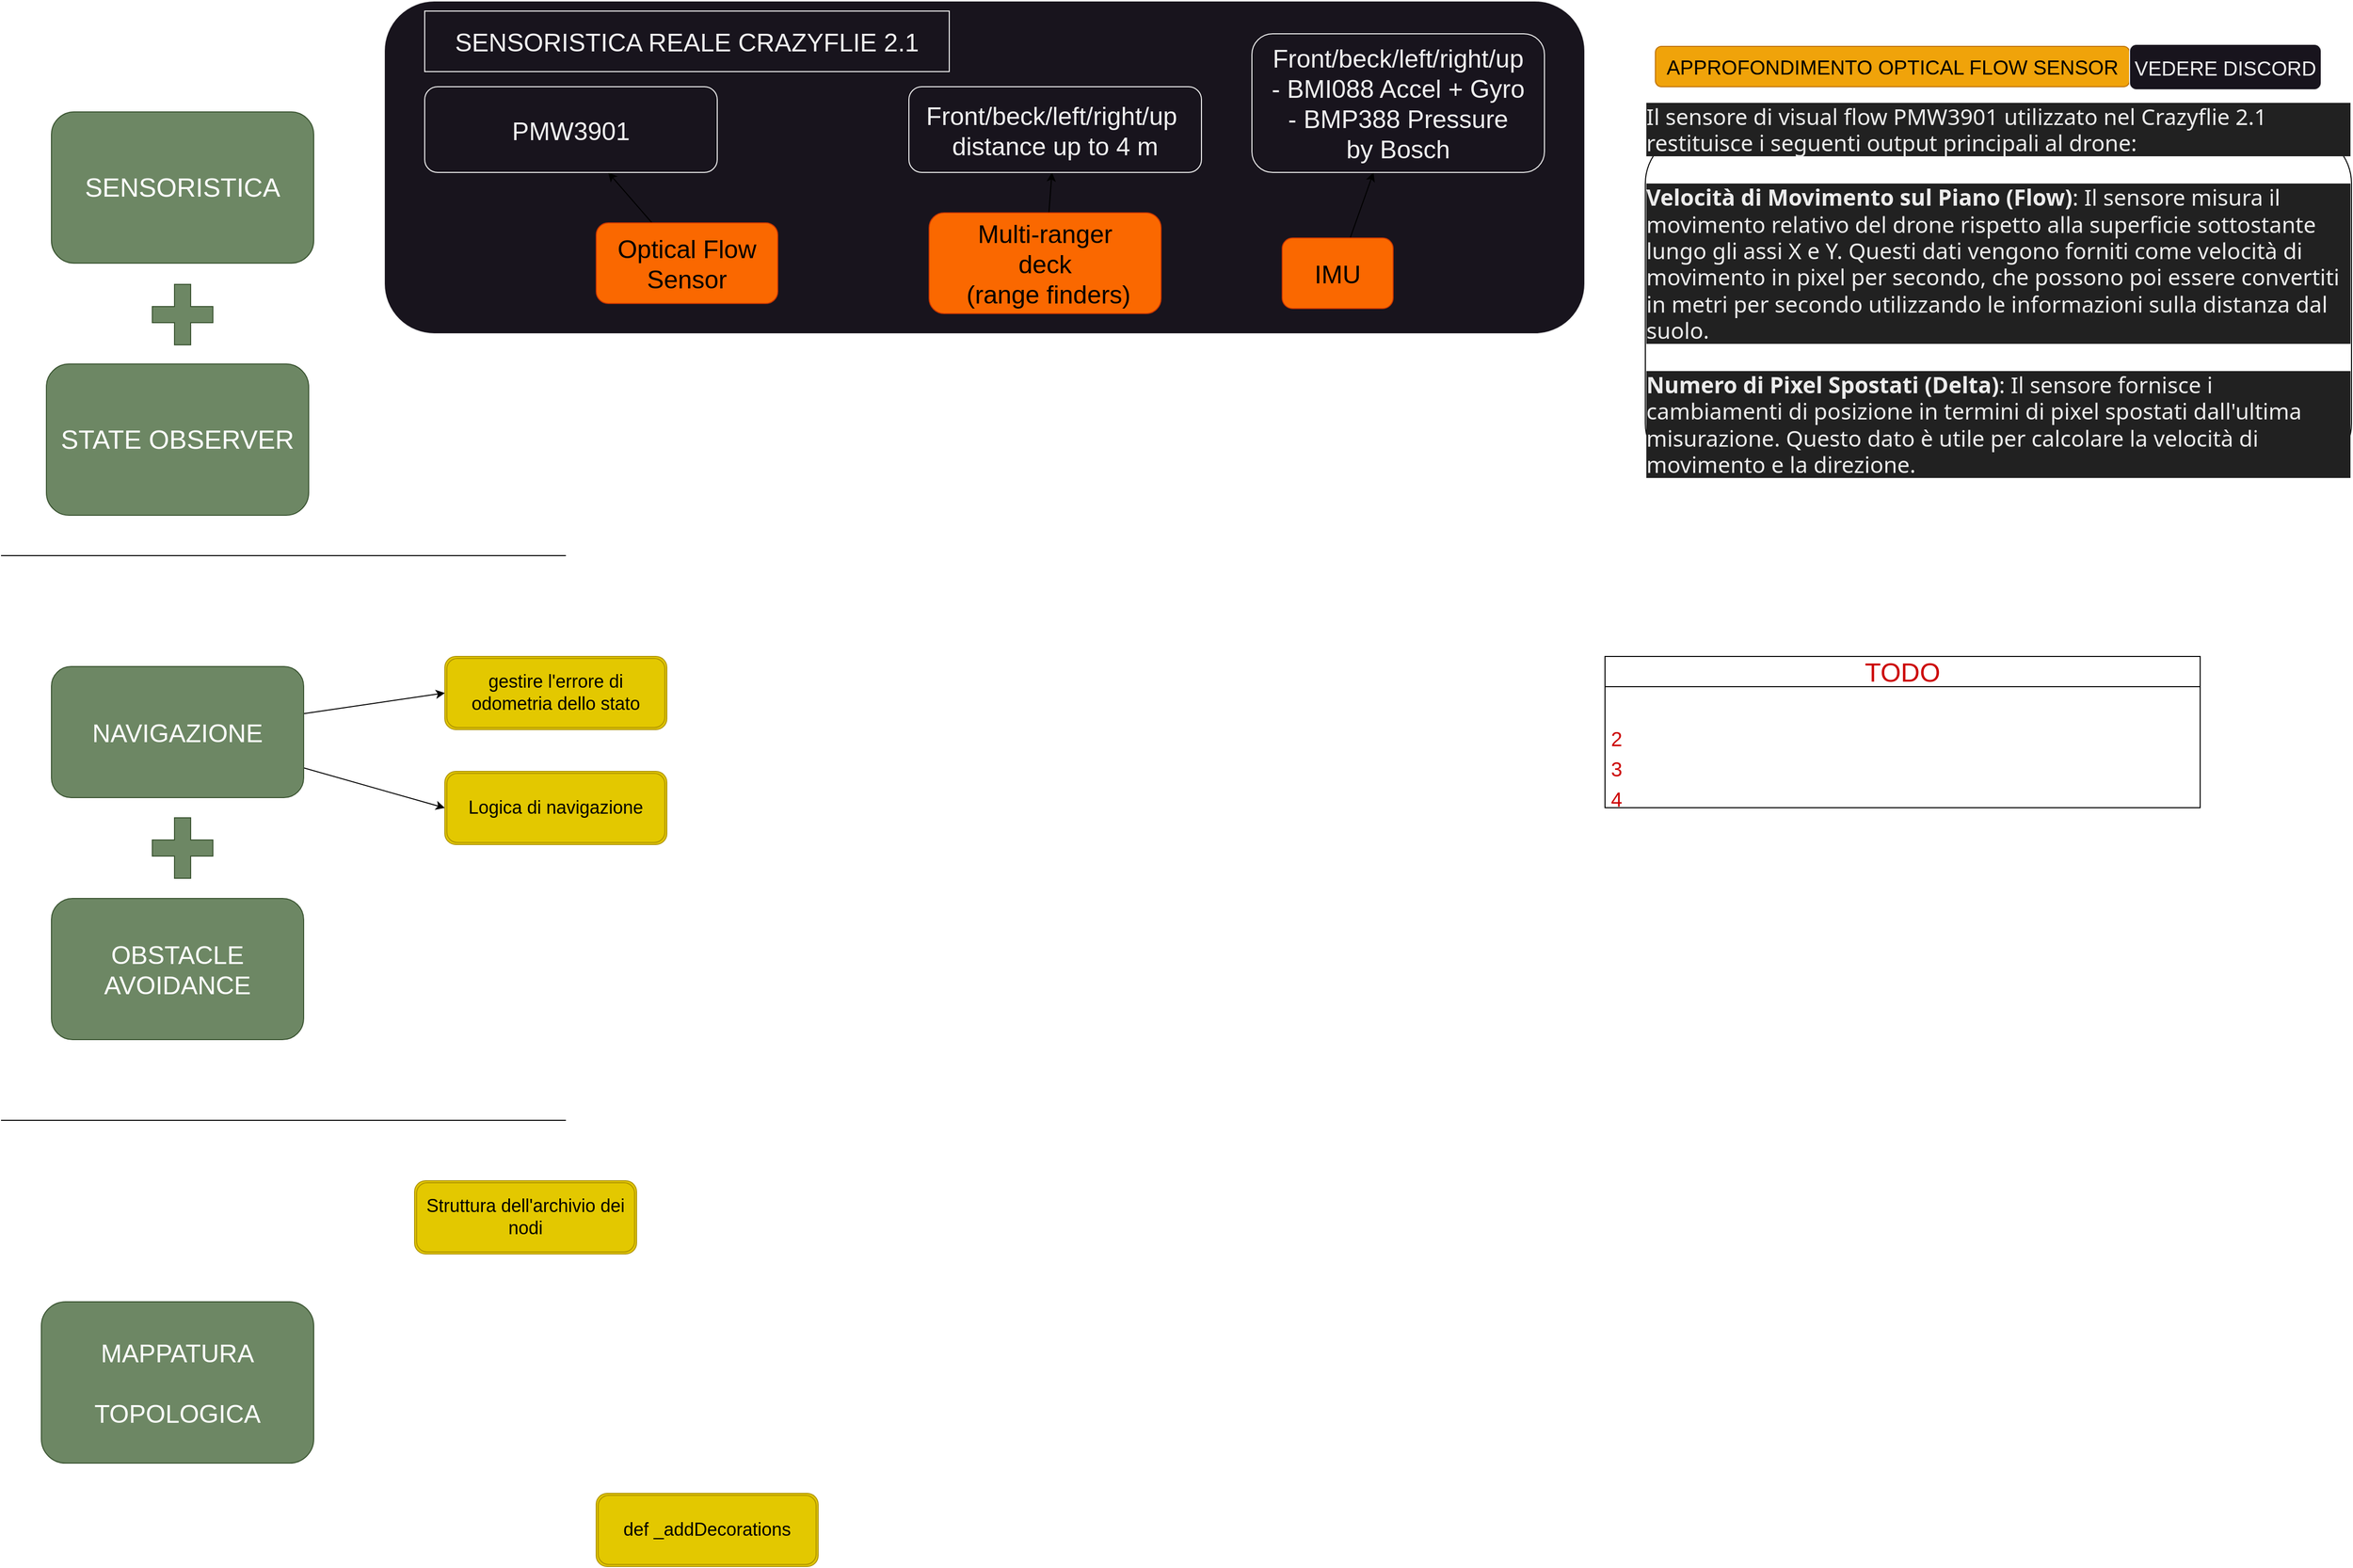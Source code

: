 <mxfile>
    <diagram id="1MIPOJmFVDo4tr6mYoTl" name="WorkFlow">
        <mxGraphModel dx="2167" dy="1300" grid="1" gridSize="10" guides="1" tooltips="1" connect="1" arrows="1" fold="1" page="1" pageScale="1" pageWidth="2336" pageHeight="1654" math="0" shadow="0">
            <root>
                <mxCell id="0"/>
                <mxCell id="1" parent="0"/>
                <mxCell id="1qdFYAOTT3NAzUHvfduM-24" value="" style="rounded=1;whiteSpace=wrap;html=1;strokeColor=rgb(240, 240, 240);fontFamily=Helvetica;fontSize=25;fontColor=rgb(240, 240, 240);fillColor=rgb(24, 20, 29);" parent="1" vertex="1">
                    <mxGeometry x="380" y="10" width="1190" height="330" as="geometry"/>
                </mxCell>
                <mxCell id="5" value="&lt;font style=&quot;font-size: 26px;&quot;&gt;SENSORISTICA&lt;/font&gt;" style="rounded=1;whiteSpace=wrap;html=1;fillColor=#6d8764;fontColor=#ffffff;strokeColor=#3A5431;" parent="1" vertex="1">
                    <mxGeometry x="50" y="120" width="260" height="150" as="geometry"/>
                </mxCell>
                <mxCell id="tAKxu6Cqi1IX6maSKKCZ-24" style="edgeStyle=none;html=1;entryX=0;entryY=0.5;entryDx=0;entryDy=0;fontSize=18;" parent="1" source="6" target="tAKxu6Cqi1IX6maSKKCZ-22" edge="1">
                    <mxGeometry relative="1" as="geometry"/>
                </mxCell>
                <mxCell id="tAKxu6Cqi1IX6maSKKCZ-25" style="edgeStyle=none;html=1;entryX=0;entryY=0.5;entryDx=0;entryDy=0;fontSize=18;" parent="1" source="6" target="tAKxu6Cqi1IX6maSKKCZ-23" edge="1">
                    <mxGeometry relative="1" as="geometry"/>
                </mxCell>
                <mxCell id="6" value="&lt;font style=&quot;font-size: 25px;&quot;&gt;NAVIGAZIONE&lt;br&gt;&lt;/font&gt;" style="rounded=1;whiteSpace=wrap;html=1;fillColor=#6d8764;fontColor=#ffffff;strokeColor=#3A5431;" parent="1" vertex="1">
                    <mxGeometry x="50" y="670" width="250" height="130" as="geometry"/>
                </mxCell>
                <mxCell id="11" value="" style="endArrow=none;html=1;" parent="1" edge="1">
                    <mxGeometry width="50" height="50" relative="1" as="geometry">
                        <mxPoint y="560" as="sourcePoint"/>
                        <mxPoint x="560" y="560" as="targetPoint"/>
                    </mxGeometry>
                </mxCell>
                <mxCell id="tAKxu6Cqi1IX6maSKKCZ-12" value="" style="endArrow=none;html=1;" parent="1" edge="1">
                    <mxGeometry width="50" height="50" relative="1" as="geometry">
                        <mxPoint y="1120" as="sourcePoint"/>
                        <mxPoint x="560" y="1120" as="targetPoint"/>
                    </mxGeometry>
                </mxCell>
                <mxCell id="tAKxu6Cqi1IX6maSKKCZ-14" value="&lt;span style=&quot;font-size: 25px;&quot;&gt;MAPPATURA &lt;br&gt;&lt;br&gt;TOPOLOGICA&lt;/span&gt;" style="rounded=1;whiteSpace=wrap;html=1;fillColor=#6d8764;fontColor=#ffffff;strokeColor=#3A5431;" parent="1" vertex="1">
                    <mxGeometry x="40" y="1300" width="270" height="160" as="geometry"/>
                </mxCell>
                <mxCell id="tAKxu6Cqi1IX6maSKKCZ-22" value="gestire l'errore di odometria dello stato" style="shape=ext;double=1;rounded=1;whiteSpace=wrap;html=1;fontSize=18;fillColor=#e3c800;fontColor=#000000;strokeColor=#B09500;" parent="1" vertex="1">
                    <mxGeometry x="440" y="660" width="220" height="72.5" as="geometry"/>
                </mxCell>
                <mxCell id="tAKxu6Cqi1IX6maSKKCZ-23" value="Logica di navigazione" style="shape=ext;double=1;rounded=1;whiteSpace=wrap;html=1;fontSize=18;fillColor=#e3c800;fontColor=#000000;strokeColor=#B09500;" parent="1" vertex="1">
                    <mxGeometry x="440" y="774" width="220" height="72.5" as="geometry"/>
                </mxCell>
                <mxCell id="tAKxu6Cqi1IX6maSKKCZ-42" value="Struttura dell'archivio dei nodi" style="shape=ext;double=1;rounded=1;whiteSpace=wrap;html=1;fontSize=18;fillColor=#e3c800;fontColor=#000000;strokeColor=#B09500;" parent="1" vertex="1">
                    <mxGeometry x="410" y="1180" width="220" height="72.5" as="geometry"/>
                </mxCell>
                <mxCell id="1qdFYAOTT3NAzUHvfduM-11" value="&lt;font style=&quot;font-size: 25px;&quot;&gt;OBSTACLE AVOIDANCE&lt;br&gt;&lt;/font&gt;" style="rounded=1;whiteSpace=wrap;html=1;fillColor=#6d8764;fontColor=#ffffff;strokeColor=#3A5431;" parent="1" vertex="1">
                    <mxGeometry x="50" y="900" width="250" height="140" as="geometry"/>
                </mxCell>
                <mxCell id="1qdFYAOTT3NAzUHvfduM-12" value="" style="shape=cross;whiteSpace=wrap;html=1;rounded=1;strokeColor=#3A5431;fontFamily=Helvetica;fontSize=25;fontColor=#ffffff;fillColor=#6d8764;size=0.267;" parent="1" vertex="1">
                    <mxGeometry x="150" y="820" width="60" height="60" as="geometry"/>
                </mxCell>
                <mxCell id="kWpN5N-EWTwVVMFlQXsT-16" style="edgeStyle=none;html=1;fontFamily=Helvetica;fontSize=20;fontColor=rgb(240, 240, 240);" parent="1" source="1qdFYAOTT3NAzUHvfduM-17" target="1qdFYAOTT3NAzUHvfduM-31" edge="1">
                    <mxGeometry relative="1" as="geometry"/>
                </mxCell>
                <mxCell id="1qdFYAOTT3NAzUHvfduM-17" value="Optical Flow Sensor" style="rounded=1;whiteSpace=wrap;html=1;strokeColor=#C73500;fontFamily=Helvetica;fontSize=25;fontColor=#000000;fillColor=#fa6800;" parent="1" vertex="1">
                    <mxGeometry x="590" y="230" width="180" height="80" as="geometry"/>
                </mxCell>
                <mxCell id="1qdFYAOTT3NAzUHvfduM-26" style="edgeStyle=none;html=1;fontFamily=Helvetica;fontSize=25;fontColor=rgb(240, 240, 240);" parent="1" source="1qdFYAOTT3NAzUHvfduM-18" target="1qdFYAOTT3NAzUHvfduM-25" edge="1">
                    <mxGeometry relative="1" as="geometry"/>
                </mxCell>
                <mxCell id="1qdFYAOTT3NAzUHvfduM-18" value="IMU&lt;br&gt;" style="rounded=1;whiteSpace=wrap;html=1;strokeColor=#C73500;fontFamily=Helvetica;fontSize=25;fontColor=#000000;fillColor=#fa6800;" parent="1" vertex="1">
                    <mxGeometry x="1270" y="245" width="110" height="70" as="geometry"/>
                </mxCell>
                <mxCell id="1qdFYAOTT3NAzUHvfduM-35" style="edgeStyle=none;html=1;fontFamily=Helvetica;fontSize=25;fontColor=rgb(240, 240, 240);" parent="1" source="1qdFYAOTT3NAzUHvfduM-19" target="1qdFYAOTT3NAzUHvfduM-20" edge="1">
                    <mxGeometry relative="1" as="geometry"/>
                </mxCell>
                <mxCell id="1qdFYAOTT3NAzUHvfduM-19" value="Multi-ranger&lt;br&gt;deck&lt;br&gt;&amp;nbsp;(range finders)" style="rounded=1;whiteSpace=wrap;html=1;strokeColor=#C73500;fontFamily=Helvetica;fontSize=25;fontColor=#000000;fillColor=#fa6800;" parent="1" vertex="1">
                    <mxGeometry x="920" y="220" width="230" height="100" as="geometry"/>
                </mxCell>
                <mxCell id="1qdFYAOTT3NAzUHvfduM-20" value="Front/beck/left/right/up&amp;nbsp;&lt;br&gt;distance up to 4 m&lt;br&gt;" style="rounded=1;whiteSpace=wrap;html=1;strokeColor=rgb(240, 240, 240);fontFamily=Helvetica;fontSize=25;fontColor=rgb(240, 240, 240);fillColor=rgb(24, 20, 29);" parent="1" vertex="1">
                    <mxGeometry x="900" y="95" width="290" height="85" as="geometry"/>
                </mxCell>
                <mxCell id="1qdFYAOTT3NAzUHvfduM-22" value="SENSORISTICA REALE CRAZYFLIE 2.1" style="rounded=0;whiteSpace=wrap;html=1;strokeColor=rgb(240, 240, 240);fontFamily=Helvetica;fontSize=25;fontColor=rgb(240, 240, 240);fillColor=rgb(24, 20, 29);" parent="1" vertex="1">
                    <mxGeometry x="420" y="20" width="520" height="60" as="geometry"/>
                </mxCell>
                <mxCell id="1qdFYAOTT3NAzUHvfduM-25" value="Front/beck/left/right/up&lt;br&gt;- BMI088 Accel + Gyro&lt;br&gt;- BMP388 Pressure&lt;br&gt;by Bosch" style="rounded=1;whiteSpace=wrap;html=1;strokeColor=rgb(240, 240, 240);fontFamily=Helvetica;fontSize=25;fontColor=rgb(240, 240, 240);fillColor=rgb(24, 20, 29);" parent="1" vertex="1">
                    <mxGeometry x="1240" y="42.5" width="290" height="137.5" as="geometry"/>
                </mxCell>
                <mxCell id="1qdFYAOTT3NAzUHvfduM-31" value="PMW3901" style="rounded=1;whiteSpace=wrap;html=1;strokeColor=rgb(240, 240, 240);fontFamily=Helvetica;fontSize=25;fontColor=rgb(240, 240, 240);fillColor=rgb(24, 20, 29);" parent="1" vertex="1">
                    <mxGeometry x="420" y="95" width="290" height="85" as="geometry"/>
                </mxCell>
                <mxCell id="1qdFYAOTT3NAzUHvfduM-37" value="&lt;font style=&quot;font-size: 26px;&quot;&gt;STATE OBSERVER&lt;/font&gt;" style="rounded=1;whiteSpace=wrap;html=1;fillColor=#6d8764;fontColor=#ffffff;strokeColor=#3A5431;" parent="1" vertex="1">
                    <mxGeometry x="45" y="370" width="260" height="150" as="geometry"/>
                </mxCell>
                <mxCell id="kWpN5N-EWTwVVMFlQXsT-17" value="APPROFONDIMENTO OPTICAL FLOW SENSOR" style="rounded=1;whiteSpace=wrap;html=1;strokeColor=#BD7000;fontFamily=Helvetica;fontSize=20;fontColor=#000000;fillColor=#f0a30a;" parent="1" vertex="1">
                    <mxGeometry x="1640" y="55" width="470" height="40" as="geometry"/>
                </mxCell>
                <mxCell id="kWpN5N-EWTwVVMFlQXsT-51" value="VEDERE DISCORD" style="rounded=1;whiteSpace=wrap;html=1;strokeColor=rgb(240, 240, 240);fontFamily=Helvetica;fontSize=20;fontColor=rgb(240, 240, 240);fillColor=rgb(24, 20, 29);" parent="1" vertex="1">
                    <mxGeometry x="2110" y="53" width="190" height="45" as="geometry"/>
                </mxCell>
                <mxCell id="kWpN5N-EWTwVVMFlQXsT-52" value="" style="shape=cross;whiteSpace=wrap;html=1;rounded=1;strokeColor=#3A5431;fontFamily=Helvetica;fontSize=25;fontColor=#ffffff;fillColor=#6d8764;size=0.267;" parent="1" vertex="1">
                    <mxGeometry x="150" y="291" width="60" height="60" as="geometry"/>
                </mxCell>
                <mxCell id="12" value="def _addDecorations" style="shape=ext;double=1;rounded=1;whiteSpace=wrap;html=1;fontSize=18;fillColor=#e3c800;fontColor=#000000;strokeColor=#B09500;" parent="1" vertex="1">
                    <mxGeometry x="590" y="1490" width="220" height="72.5" as="geometry"/>
                </mxCell>
                <mxCell id="Gvsr9k-R00faMx7Uoc_4-13" value="&lt;p style=&quot;border: 0px solid rgb(227, 227, 227); box-sizing: border-box; --tw-border-spacing-x: 0; --tw-border-spacing-y: 0; --tw-translate-x: 0; --tw-translate-y: 0; --tw-rotate: 0; --tw-skew-x: 0; --tw-skew-y: 0; --tw-scale-x: 1; --tw-scale-y: 1; --tw-pan-x: ; --tw-pan-y: ; --tw-pinch-zoom: ; --tw-scroll-snap-strictness: proximity; --tw-gradient-from-position: ; --tw-gradient-via-position: ; --tw-gradient-to-position: ; --tw-ordinal: ; --tw-slashed-zero: ; --tw-numeric-figure: ; --tw-numeric-spacing: ; --tw-numeric-fraction: ; --tw-ring-inset: ; --tw-ring-offset-width: 0px; --tw-ring-offset-color: #fff; --tw-ring-color: rgba(69,89,164,.5); --tw-ring-offset-shadow: 0 0 transparent; --tw-ring-shadow: 0 0 transparent; --tw-shadow: 0 0 transparent; --tw-shadow-colored: 0 0 transparent; --tw-blur: ; --tw-brightness: ; --tw-contrast: ; --tw-grayscale: ; --tw-hue-rotate: ; --tw-invert: ; --tw-saturate: ; --tw-sepia: ; --tw-drop-shadow: ; --tw-backdrop-blur: ; --tw-backdrop-brightness: ; --tw-backdrop-contrast: ; --tw-backdrop-grayscale: ; --tw-backdrop-hue-rotate: ; --tw-backdrop-invert: ; --tw-backdrop-opacity: ; --tw-backdrop-saturate: ; --tw-backdrop-sepia: ; --tw-contain-size: ; --tw-contain-layout: ; --tw-contain-paint: ; --tw-contain-style: ; margin: 0px 0px 1.25em; color: rgb(236, 236, 236); font-family: Söhne, ui-sans-serif, system-ui, -apple-system, &amp;quot;Segoe UI&amp;quot;, Roboto, Ubuntu, Cantarell, &amp;quot;Noto Sans&amp;quot;, sans-serif, &amp;quot;Helvetica Neue&amp;quot;, Arial, &amp;quot;Apple Color Emoji&amp;quot;, &amp;quot;Segoe UI Emoji&amp;quot;, &amp;quot;Segoe UI Symbol&amp;quot;, &amp;quot;Noto Color Emoji&amp;quot;; text-align: start; background-color: rgb(33, 33, 33); font-size: 22px;&quot;&gt;&lt;font style=&quot;font-size: 22px;&quot;&gt;Il sensore di visual flow PMW3901 utilizzato nel Crazyflie 2.1 restituisce i seguenti output principali al drone:&lt;/font&gt;&lt;/p&gt;&lt;p style=&quot;border: 0px solid rgb(227, 227, 227); box-sizing: border-box; --tw-border-spacing-x: 0; --tw-border-spacing-y: 0; --tw-translate-x: 0; --tw-translate-y: 0; --tw-rotate: 0; --tw-skew-x: 0; --tw-skew-y: 0; --tw-scale-x: 1; --tw-scale-y: 1; --tw-pan-x: ; --tw-pan-y: ; --tw-pinch-zoom: ; --tw-scroll-snap-strictness: proximity; --tw-gradient-from-position: ; --tw-gradient-via-position: ; --tw-gradient-to-position: ; --tw-ordinal: ; --tw-slashed-zero: ; --tw-numeric-figure: ; --tw-numeric-spacing: ; --tw-numeric-fraction: ; --tw-ring-inset: ; --tw-ring-offset-width: 0px; --tw-ring-offset-color: #fff; --tw-ring-color: rgba(69,89,164,.5); --tw-ring-offset-shadow: 0 0 transparent; --tw-ring-shadow: 0 0 transparent; --tw-shadow: 0 0 transparent; --tw-shadow-colored: 0 0 transparent; --tw-blur: ; --tw-brightness: ; --tw-contrast: ; --tw-grayscale: ; --tw-hue-rotate: ; --tw-invert: ; --tw-saturate: ; --tw-sepia: ; --tw-drop-shadow: ; --tw-backdrop-blur: ; --tw-backdrop-brightness: ; --tw-backdrop-contrast: ; --tw-backdrop-grayscale: ; --tw-backdrop-hue-rotate: ; --tw-backdrop-invert: ; --tw-backdrop-opacity: ; --tw-backdrop-saturate: ; --tw-backdrop-sepia: ; --tw-contain-size: ; --tw-contain-layout: ; --tw-contain-paint: ; --tw-contain-style: ; margin: 0px 0px 1.25em; color: rgb(236, 236, 236); font-family: Söhne, ui-sans-serif, system-ui, -apple-system, &amp;quot;Segoe UI&amp;quot;, Roboto, Ubuntu, Cantarell, &amp;quot;Noto Sans&amp;quot;, sans-serif, &amp;quot;Helvetica Neue&amp;quot;, Arial, &amp;quot;Apple Color Emoji&amp;quot;, &amp;quot;Segoe UI Emoji&amp;quot;, &amp;quot;Segoe UI Symbol&amp;quot;, &amp;quot;Noto Color Emoji&amp;quot;; text-align: start; background-color: rgb(33, 33, 33); font-size: 22px;&quot;&gt;&lt;font style=&quot;font-size: 22px;&quot;&gt;&lt;span style=&quot;color: var(--tw-prose-bold); border: 0px solid rgb(227, 227, 227); box-sizing: border-box; --tw-border-spacing-x: 0; --tw-border-spacing-y: 0; --tw-translate-x: 0; --tw-translate-y: 0; --tw-rotate: 0; --tw-skew-x: 0; --tw-skew-y: 0; --tw-scale-x: 1; --tw-scale-y: 1; --tw-pan-x: ; --tw-pan-y: ; --tw-pinch-zoom: ; --tw-scroll-snap-strictness: proximity; --tw-gradient-from-position: ; --tw-gradient-via-position: ; --tw-gradient-to-position: ; --tw-ordinal: ; --tw-slashed-zero: ; --tw-numeric-figure: ; --tw-numeric-spacing: ; --tw-numeric-fraction: ; --tw-ring-inset: ; --tw-ring-offset-width: 0px; --tw-ring-offset-color: #fff; --tw-ring-color: rgba(69,89,164,.5); --tw-ring-offset-shadow: 0 0 transparent; --tw-ring-shadow: 0 0 transparent; --tw-shadow: 0 0 transparent; --tw-shadow-colored: 0 0 transparent; --tw-blur: ; --tw-brightness: ; --tw-contrast: ; --tw-grayscale: ; --tw-hue-rotate: ; --tw-invert: ; --tw-saturate: ; --tw-sepia: ; --tw-drop-shadow: ; --tw-backdrop-blur: ; --tw-backdrop-brightness: ; --tw-backdrop-contrast: ; --tw-backdrop-grayscale: ; --tw-backdrop-hue-rotate: ; --tw-backdrop-invert: ; --tw-backdrop-opacity: ; --tw-backdrop-saturate: ; --tw-backdrop-sepia: ; --tw-contain-size: ; --tw-contain-layout: ; --tw-contain-paint: ; --tw-contain-style: ; font-weight: 600;&quot;&gt;Velocità di Movimento sul Piano (Flow)&lt;/span&gt;: Il sensore misura il movimento relativo del drone rispetto alla superficie sottostante lungo gli assi X e Y. Questi dati vengono forniti come velocità di movimento in pixel per secondo, che possono poi essere convertiti in metri per secondo utilizzando le informazioni sulla distanza dal suolo.&lt;/font&gt;&lt;/p&gt;&lt;p style=&quot;border: 0px solid rgb(227, 227, 227); box-sizing: border-box; --tw-border-spacing-x: 0; --tw-border-spacing-y: 0; --tw-translate-x: 0; --tw-translate-y: 0; --tw-rotate: 0; --tw-skew-x: 0; --tw-skew-y: 0; --tw-scale-x: 1; --tw-scale-y: 1; --tw-pan-x: ; --tw-pan-y: ; --tw-pinch-zoom: ; --tw-scroll-snap-strictness: proximity; --tw-gradient-from-position: ; --tw-gradient-via-position: ; --tw-gradient-to-position: ; --tw-ordinal: ; --tw-slashed-zero: ; --tw-numeric-figure: ; --tw-numeric-spacing: ; --tw-numeric-fraction: ; --tw-ring-inset: ; --tw-ring-offset-width: 0px; --tw-ring-offset-color: #fff; --tw-ring-color: rgba(69,89,164,.5); --tw-ring-offset-shadow: 0 0 transparent; --tw-ring-shadow: 0 0 transparent; --tw-shadow: 0 0 transparent; --tw-shadow-colored: 0 0 transparent; --tw-blur: ; --tw-brightness: ; --tw-contrast: ; --tw-grayscale: ; --tw-hue-rotate: ; --tw-invert: ; --tw-saturate: ; --tw-sepia: ; --tw-drop-shadow: ; --tw-backdrop-blur: ; --tw-backdrop-brightness: ; --tw-backdrop-contrast: ; --tw-backdrop-grayscale: ; --tw-backdrop-hue-rotate: ; --tw-backdrop-invert: ; --tw-backdrop-opacity: ; --tw-backdrop-saturate: ; --tw-backdrop-sepia: ; --tw-contain-size: ; --tw-contain-layout: ; --tw-contain-paint: ; --tw-contain-style: ; margin: 0px 0px 1.25em; color: rgb(236, 236, 236); font-family: Söhne, ui-sans-serif, system-ui, -apple-system, &amp;quot;Segoe UI&amp;quot;, Roboto, Ubuntu, Cantarell, &amp;quot;Noto Sans&amp;quot;, sans-serif, &amp;quot;Helvetica Neue&amp;quot;, Arial, &amp;quot;Apple Color Emoji&amp;quot;, &amp;quot;Segoe UI Emoji&amp;quot;, &amp;quot;Segoe UI Symbol&amp;quot;, &amp;quot;Noto Color Emoji&amp;quot;; text-align: start; background-color: rgb(33, 33, 33); font-size: 22px;&quot;&gt;&lt;font style=&quot;font-size: 22px;&quot;&gt;&lt;span style=&quot;color: var(--tw-prose-bold); border: 0px solid rgb(227, 227, 227); box-sizing: border-box; --tw-border-spacing-x: 0; --tw-border-spacing-y: 0; --tw-translate-x: 0; --tw-translate-y: 0; --tw-rotate: 0; --tw-skew-x: 0; --tw-skew-y: 0; --tw-scale-x: 1; --tw-scale-y: 1; --tw-pan-x: ; --tw-pan-y: ; --tw-pinch-zoom: ; --tw-scroll-snap-strictness: proximity; --tw-gradient-from-position: ; --tw-gradient-via-position: ; --tw-gradient-to-position: ; --tw-ordinal: ; --tw-slashed-zero: ; --tw-numeric-figure: ; --tw-numeric-spacing: ; --tw-numeric-fraction: ; --tw-ring-inset: ; --tw-ring-offset-width: 0px; --tw-ring-offset-color: #fff; --tw-ring-color: rgba(69,89,164,.5); --tw-ring-offset-shadow: 0 0 transparent; --tw-ring-shadow: 0 0 transparent; --tw-shadow: 0 0 transparent; --tw-shadow-colored: 0 0 transparent; --tw-blur: ; --tw-brightness: ; --tw-contrast: ; --tw-grayscale: ; --tw-hue-rotate: ; --tw-invert: ; --tw-saturate: ; --tw-sepia: ; --tw-drop-shadow: ; --tw-backdrop-blur: ; --tw-backdrop-brightness: ; --tw-backdrop-contrast: ; --tw-backdrop-grayscale: ; --tw-backdrop-hue-rotate: ; --tw-backdrop-invert: ; --tw-backdrop-opacity: ; --tw-backdrop-saturate: ; --tw-backdrop-sepia: ; --tw-contain-size: ; --tw-contain-layout: ; --tw-contain-paint: ; --tw-contain-style: ; font-weight: 600;&quot;&gt;Numero di Pixel Spostati (Delta)&lt;/span&gt;: Il sensore fornisce i cambiamenti di posizione in termini di pixel spostati dall'ultima misurazione. Questo dato è utile per calcolare la velocità di movimento e la direzione.&lt;/font&gt;&lt;/p&gt;" style="rounded=1;whiteSpace=wrap;html=1;fontSize=20;" parent="1" vertex="1">
                    <mxGeometry x="1630" y="140" width="700" height="340" as="geometry"/>
                </mxCell>
                <mxCell id="9YCDhBm3KEEThIkWYtBm-28" value="&lt;font style=&quot;font-size: 26px;&quot;&gt;TODO&lt;/font&gt;" style="swimlane;fontStyle=0;childLayout=stackLayout;horizontal=1;startSize=30;horizontalStack=0;resizeParent=1;resizeParentMax=0;resizeLast=0;collapsible=1;marginBottom=0;whiteSpace=wrap;html=1;fontSize=28;fontColor=#CC0000;" vertex="1" parent="1">
                    <mxGeometry x="1590" y="660" width="590" height="150" as="geometry"/>
                </mxCell>
                <mxCell id="9YCDhBm3KEEThIkWYtBm-29" value="&lt;font color=&quot;#ffffff&quot; style=&quot;font-size: 25px;&quot;&gt;1 elenco metodi necessari&lt;/font&gt;" style="text;strokeColor=none;fillColor=none;align=left;verticalAlign=middle;spacingLeft=4;spacingRight=4;overflow=hidden;points=[[0,0.5],[1,0.5]];portConstraint=eastwest;rotatable=0;whiteSpace=wrap;html=1;fontSize=28;fontColor=#CC0000;" vertex="1" parent="9YCDhBm3KEEThIkWYtBm-28">
                    <mxGeometry y="30" width="590" height="30" as="geometry"/>
                </mxCell>
                <mxCell id="9YCDhBm3KEEThIkWYtBm-30" value="&lt;font style=&quot;font-size: 20px;&quot;&gt;2&lt;/font&gt;" style="text;strokeColor=none;fillColor=none;align=left;verticalAlign=middle;spacingLeft=4;spacingRight=4;overflow=hidden;points=[[0,0.5],[1,0.5]];portConstraint=eastwest;rotatable=0;whiteSpace=wrap;html=1;fontSize=28;fontColor=#CC0000;" vertex="1" parent="9YCDhBm3KEEThIkWYtBm-28">
                    <mxGeometry y="60" width="590" height="30" as="geometry"/>
                </mxCell>
                <mxCell id="9YCDhBm3KEEThIkWYtBm-31" value="&lt;font style=&quot;font-size: 20px;&quot;&gt;3&lt;/font&gt;" style="text;strokeColor=none;fillColor=none;align=left;verticalAlign=middle;spacingLeft=4;spacingRight=4;overflow=hidden;points=[[0,0.5],[1,0.5]];portConstraint=eastwest;rotatable=0;whiteSpace=wrap;html=1;fontSize=28;fontColor=#CC0000;" vertex="1" parent="9YCDhBm3KEEThIkWYtBm-28">
                    <mxGeometry y="90" width="590" height="30" as="geometry"/>
                </mxCell>
                <mxCell id="9YCDhBm3KEEThIkWYtBm-32" value="&lt;font style=&quot;font-size: 20px;&quot;&gt;4&lt;/font&gt;" style="text;strokeColor=none;fillColor=none;align=left;verticalAlign=middle;spacingLeft=4;spacingRight=4;overflow=hidden;points=[[0,0.5],[1,0.5]];portConstraint=eastwest;rotatable=0;whiteSpace=wrap;html=1;fontSize=28;fontColor=#CC0000;" vertex="1" parent="9YCDhBm3KEEThIkWYtBm-28">
                    <mxGeometry y="120" width="590" height="30" as="geometry"/>
                </mxCell>
            </root>
        </mxGraphModel>
    </diagram>
    <diagram id="MhdP6rMt-a_tJVMmkf7v" name=" I/O Sensoristica &amp; error modeling">
        <mxGraphModel dx="1625" dy="975" grid="1" gridSize="10" guides="1" tooltips="1" connect="1" arrows="1" fold="1" page="1" pageScale="1" pageWidth="2336" pageHeight="1654" math="0" shadow="0">
            <root>
                <mxCell id="0"/>
                <mxCell id="1" parent="0"/>
                <mxCell id="eBNE8jRUZJI-PA19Nn8w-4" value="" style="group" parent="1" vertex="1" connectable="0">
                    <mxGeometry x="90" y="90" width="410" height="240" as="geometry"/>
                </mxCell>
                <mxCell id="p7b2ed03xJix1Ow-BVKA-2" value="" style="ellipse;whiteSpace=wrap;html=1;" parent="eBNE8jRUZJI-PA19Nn8w-4" vertex="1">
                    <mxGeometry x="25" width="120" height="80" as="geometry"/>
                </mxCell>
                <mxCell id="p7b2ed03xJix1Ow-BVKA-3" value="" style="ellipse;whiteSpace=wrap;html=1;" parent="eBNE8jRUZJI-PA19Nn8w-4" vertex="1">
                    <mxGeometry x="265" y="160" width="120" height="80" as="geometry"/>
                </mxCell>
                <mxCell id="p7b2ed03xJix1Ow-BVKA-8" style="edgeStyle=none;html=1;" parent="eBNE8jRUZJI-PA19Nn8w-4" source="p7b2ed03xJix1Ow-BVKA-2" target="p7b2ed03xJix1Ow-BVKA-3" edge="1">
                    <mxGeometry relative="1" as="geometry"/>
                </mxCell>
                <mxCell id="p7b2ed03xJix1Ow-BVKA-4" value="" style="ellipse;whiteSpace=wrap;html=1;" parent="eBNE8jRUZJI-PA19Nn8w-4" vertex="1">
                    <mxGeometry x="265" width="120" height="80" as="geometry"/>
                </mxCell>
                <mxCell id="p7b2ed03xJix1Ow-BVKA-7" style="edgeStyle=none;html=1;entryX=0;entryY=1;entryDx=0;entryDy=0;" parent="eBNE8jRUZJI-PA19Nn8w-4" source="p7b2ed03xJix1Ow-BVKA-5" target="p7b2ed03xJix1Ow-BVKA-4" edge="1">
                    <mxGeometry relative="1" as="geometry"/>
                </mxCell>
                <mxCell id="p7b2ed03xJix1Ow-BVKA-5" value="" style="ellipse;whiteSpace=wrap;html=1;" parent="eBNE8jRUZJI-PA19Nn8w-4" vertex="1">
                    <mxGeometry x="25" y="160" width="120" height="80" as="geometry"/>
                </mxCell>
                <mxCell id="p7b2ed03xJix1Ow-BVKA-9" value="&lt;font style=&quot;font-size: 20px;&quot;&gt;Tau2&lt;/font&gt;" style="text;html=1;strokeColor=none;fillColor=none;align=center;verticalAlign=middle;whiteSpace=wrap;rounded=0;" parent="eBNE8jRUZJI-PA19Nn8w-4" vertex="1">
                    <mxGeometry width="170" height="80" as="geometry"/>
                </mxCell>
                <mxCell id="eBNE8jRUZJI-PA19Nn8w-1" value="&lt;font style=&quot;font-size: 20px;&quot;&gt;Tau1&lt;/font&gt;" style="text;html=1;strokeColor=none;fillColor=none;align=center;verticalAlign=middle;whiteSpace=wrap;rounded=0;" parent="eBNE8jRUZJI-PA19Nn8w-4" vertex="1">
                    <mxGeometry x="240" width="170" height="80" as="geometry"/>
                </mxCell>
                <mxCell id="eBNE8jRUZJI-PA19Nn8w-2" value="&lt;font style=&quot;font-size: 20px;&quot;&gt;Tau3&lt;br&gt;&lt;/font&gt;" style="text;html=1;strokeColor=none;fillColor=none;align=center;verticalAlign=middle;whiteSpace=wrap;rounded=0;" parent="eBNE8jRUZJI-PA19Nn8w-4" vertex="1">
                    <mxGeometry y="160" width="170" height="80" as="geometry"/>
                </mxCell>
                <mxCell id="eBNE8jRUZJI-PA19Nn8w-3" value="&lt;font style=&quot;font-size: 20px;&quot;&gt;Tau4&lt;br&gt;&lt;/font&gt;" style="text;html=1;strokeColor=none;fillColor=none;align=center;verticalAlign=middle;whiteSpace=wrap;rounded=0;" parent="eBNE8jRUZJI-PA19Nn8w-4" vertex="1">
                    <mxGeometry x="240" y="160" width="170" height="80" as="geometry"/>
                </mxCell>
                <mxCell id="eBNE8jRUZJI-PA19Nn8w-55" value="" style="shape=flexArrow;endArrow=classic;html=1;fontSize=20;fillColor=#d80073;strokeColor=#A50040;" parent="eBNE8jRUZJI-PA19Nn8w-4" edge="1">
                    <mxGeometry width="50" height="50" relative="1" as="geometry">
                        <mxPoint x="204.5" y="110" as="sourcePoint"/>
                        <mxPoint x="204.5" y="40" as="targetPoint"/>
                    </mxGeometry>
                </mxCell>
                <mxCell id="eBNE8jRUZJI-PA19Nn8w-56" value="Tz" style="text;strokeColor=#A50040;fillColor=#d80073;html=1;fontSize=24;fontStyle=1;verticalAlign=middle;align=center;fontColor=#ffffff;" parent="eBNE8jRUZJI-PA19Nn8w-4" vertex="1">
                    <mxGeometry x="192.5" y="70" width="25" height="30" as="geometry"/>
                </mxCell>
                <mxCell id="eBNE8jRUZJI-PA19Nn8w-54" style="edgeStyle=none;html=1;fontSize=20;" parent="1" source="eBNE8jRUZJI-PA19Nn8w-34" target="eBNE8jRUZJI-PA19Nn8w-48" edge="1">
                    <mxGeometry relative="1" as="geometry"/>
                </mxCell>
                <mxCell id="eBNE8jRUZJI-PA19Nn8w-34" value="Momenti" style="swimlane;fontStyle=0;childLayout=stackLayout;horizontal=1;startSize=30;horizontalStack=0;resizeParent=1;resizeParentMax=0;resizeLast=0;collapsible=1;marginBottom=0;whiteSpace=wrap;html=1;fontSize=20;" parent="1" vertex="1">
                    <mxGeometry x="100" y="390" width="140" height="120" as="geometry">
                        <mxRectangle x="220" y="380" width="120" height="40" as="alternateBounds"/>
                    </mxGeometry>
                </mxCell>
                <mxCell id="eBNE8jRUZJI-PA19Nn8w-35" value="Tx" style="text;strokeColor=none;fillColor=none;align=left;verticalAlign=middle;spacingLeft=4;spacingRight=4;overflow=hidden;points=[[0,0.5],[1,0.5]];portConstraint=eastwest;rotatable=0;whiteSpace=wrap;html=1;fontSize=20;" parent="eBNE8jRUZJI-PA19Nn8w-34" vertex="1">
                    <mxGeometry y="30" width="140" height="30" as="geometry"/>
                </mxCell>
                <mxCell id="eBNE8jRUZJI-PA19Nn8w-36" value="Ty" style="text;strokeColor=none;fillColor=none;align=left;verticalAlign=middle;spacingLeft=4;spacingRight=4;overflow=hidden;points=[[0,0.5],[1,0.5]];portConstraint=eastwest;rotatable=0;whiteSpace=wrap;html=1;fontSize=20;" parent="eBNE8jRUZJI-PA19Nn8w-34" vertex="1">
                    <mxGeometry y="60" width="140" height="30" as="geometry"/>
                </mxCell>
                <mxCell id="eBNE8jRUZJI-PA19Nn8w-37" value="Tz" style="text;strokeColor=none;fillColor=none;align=left;verticalAlign=middle;spacingLeft=4;spacingRight=4;overflow=hidden;points=[[0,0.5],[1,0.5]];portConstraint=eastwest;rotatable=0;whiteSpace=wrap;html=1;fontSize=20;" parent="eBNE8jRUZJI-PA19Nn8w-34" vertex="1">
                    <mxGeometry y="90" width="140" height="30" as="geometry"/>
                </mxCell>
                <mxCell id="eBNE8jRUZJI-PA19Nn8w-71" style="edgeStyle=none;html=1;fontSize=20;" parent="1" source="eBNE8jRUZJI-PA19Nn8w-48" target="eBNE8jRUZJI-PA19Nn8w-67" edge="1">
                    <mxGeometry relative="1" as="geometry"/>
                </mxCell>
                <mxCell id="eBNE8jRUZJI-PA19Nn8w-48" value="Acceler Angol" style="swimlane;fontStyle=0;childLayout=stackLayout;horizontal=1;startSize=30;horizontalStack=0;resizeParent=1;resizeParentMax=0;resizeLast=0;collapsible=1;marginBottom=0;whiteSpace=wrap;html=1;fontSize=20;" parent="1" vertex="1">
                    <mxGeometry x="370" y="390" width="140" height="120" as="geometry"/>
                </mxCell>
                <mxCell id="eBNE8jRUZJI-PA19Nn8w-49" value="p_dot" style="text;strokeColor=none;fillColor=none;align=left;verticalAlign=middle;spacingLeft=4;spacingRight=4;overflow=hidden;points=[[0,0.5],[1,0.5]];portConstraint=eastwest;rotatable=0;whiteSpace=wrap;html=1;fontSize=20;" parent="eBNE8jRUZJI-PA19Nn8w-48" vertex="1">
                    <mxGeometry y="30" width="140" height="30" as="geometry"/>
                </mxCell>
                <mxCell id="eBNE8jRUZJI-PA19Nn8w-50" value="q_dot" style="text;strokeColor=none;fillColor=none;align=left;verticalAlign=middle;spacingLeft=4;spacingRight=4;overflow=hidden;points=[[0,0.5],[1,0.5]];portConstraint=eastwest;rotatable=0;whiteSpace=wrap;html=1;fontSize=20;" parent="eBNE8jRUZJI-PA19Nn8w-48" vertex="1">
                    <mxGeometry y="60" width="140" height="30" as="geometry"/>
                </mxCell>
                <mxCell id="eBNE8jRUZJI-PA19Nn8w-51" value="r_dot" style="text;strokeColor=none;fillColor=none;align=left;verticalAlign=middle;spacingLeft=4;spacingRight=4;overflow=hidden;points=[[0,0.5],[1,0.5]];portConstraint=eastwest;rotatable=0;whiteSpace=wrap;html=1;fontSize=20;" parent="eBNE8jRUZJI-PA19Nn8w-48" vertex="1">
                    <mxGeometry y="90" width="140" height="30" as="geometry"/>
                </mxCell>
                <mxCell id="eBNE8jRUZJI-PA19Nn8w-58" style="edgeStyle=none;html=1;fontSize=20;" parent="1" source="eBNE8jRUZJI-PA19Nn8w-59" target="eBNE8jRUZJI-PA19Nn8w-63" edge="1">
                    <mxGeometry relative="1" as="geometry"/>
                </mxCell>
                <mxCell id="eBNE8jRUZJI-PA19Nn8w-59" value="Forze" style="swimlane;fontStyle=0;childLayout=stackLayout;horizontal=1;startSize=30;horizontalStack=0;resizeParent=1;resizeParentMax=0;resizeLast=0;collapsible=1;marginBottom=0;whiteSpace=wrap;html=1;fontSize=20;" parent="1" vertex="1">
                    <mxGeometry x="100" y="760" width="140" height="126" as="geometry">
                        <mxRectangle x="220" y="380" width="120" height="40" as="alternateBounds"/>
                    </mxGeometry>
                </mxCell>
                <mxCell id="eBNE8jRUZJI-PA19Nn8w-60" value="Tx" style="text;strokeColor=none;fillColor=none;align=left;verticalAlign=middle;spacingLeft=4;spacingRight=4;overflow=hidden;points=[[0,0.5],[1,0.5]];portConstraint=eastwest;rotatable=0;whiteSpace=wrap;html=1;fontSize=20;" parent="eBNE8jRUZJI-PA19Nn8w-59" vertex="1">
                    <mxGeometry y="30" width="140" height="32" as="geometry"/>
                </mxCell>
                <mxCell id="eBNE8jRUZJI-PA19Nn8w-61" value="Ty" style="text;strokeColor=none;fillColor=none;align=left;verticalAlign=middle;spacingLeft=4;spacingRight=4;overflow=hidden;points=[[0,0.5],[1,0.5]];portConstraint=eastwest;rotatable=0;whiteSpace=wrap;html=1;fontSize=20;" parent="eBNE8jRUZJI-PA19Nn8w-59" vertex="1">
                    <mxGeometry y="62" width="140" height="32" as="geometry"/>
                </mxCell>
                <mxCell id="eBNE8jRUZJI-PA19Nn8w-62" value="Tz" style="text;strokeColor=none;fillColor=none;align=left;verticalAlign=middle;spacingLeft=4;spacingRight=4;overflow=hidden;points=[[0,0.5],[1,0.5]];portConstraint=eastwest;rotatable=0;whiteSpace=wrap;html=1;fontSize=20;" parent="eBNE8jRUZJI-PA19Nn8w-59" vertex="1">
                    <mxGeometry y="94" width="140" height="32" as="geometry"/>
                </mxCell>
                <mxCell id="HOegu7CyY45WWCT-_pdl-13" style="edgeStyle=none;html=1;fontSize=20;startArrow=none;" parent="1" source="swlsItP9QOyUPsDrwgP_-19" target="HOegu7CyY45WWCT-_pdl-4" edge="1">
                    <mxGeometry relative="1" as="geometry"/>
                </mxCell>
                <mxCell id="eBNE8jRUZJI-PA19Nn8w-63" value="Acceler Lin" style="swimlane;fontStyle=0;childLayout=stackLayout;horizontal=1;startSize=30;horizontalStack=0;resizeParent=1;resizeParentMax=0;resizeLast=0;collapsible=1;marginBottom=0;whiteSpace=wrap;html=1;fontSize=20;fillColor=#008a00;fontColor=#ffffff;strokeColor=#005700;" parent="1" vertex="1">
                    <mxGeometry x="370" y="760" width="140" height="126" as="geometry"/>
                </mxCell>
                <mxCell id="eBNE8jRUZJI-PA19Nn8w-64" value="a_x" style="text;strokeColor=none;fillColor=none;align=left;verticalAlign=middle;spacingLeft=4;spacingRight=4;overflow=hidden;points=[[0,0.5],[1,0.5]];portConstraint=eastwest;rotatable=0;whiteSpace=wrap;html=1;fontSize=20;" parent="eBNE8jRUZJI-PA19Nn8w-63" vertex="1">
                    <mxGeometry y="30" width="140" height="32" as="geometry"/>
                </mxCell>
                <mxCell id="eBNE8jRUZJI-PA19Nn8w-65" value="a_y" style="text;strokeColor=none;fillColor=none;align=left;verticalAlign=middle;spacingLeft=4;spacingRight=4;overflow=hidden;points=[[0,0.5],[1,0.5]];portConstraint=eastwest;rotatable=0;whiteSpace=wrap;html=1;fontSize=20;" parent="eBNE8jRUZJI-PA19Nn8w-63" vertex="1">
                    <mxGeometry y="62" width="140" height="32" as="geometry"/>
                </mxCell>
                <mxCell id="eBNE8jRUZJI-PA19Nn8w-66" value="a_z" style="text;strokeColor=none;fillColor=none;align=left;verticalAlign=middle;spacingLeft=4;spacingRight=4;overflow=hidden;points=[[0,0.5],[1,0.5]];portConstraint=eastwest;rotatable=0;whiteSpace=wrap;html=1;fontSize=20;" parent="eBNE8jRUZJI-PA19Nn8w-63" vertex="1">
                    <mxGeometry y="94" width="140" height="32" as="geometry"/>
                </mxCell>
                <mxCell id="HOegu7CyY45WWCT-_pdl-1" style="edgeStyle=none;html=1;fontSize=20;" parent="1" source="eBNE8jRUZJI-PA19Nn8w-67" target="Ln8mY__tDbSkuhwt3RIj-1" edge="1">
                    <mxGeometry relative="1" as="geometry"/>
                </mxCell>
                <mxCell id="eBNE8jRUZJI-PA19Nn8w-67" value="Veloc Angol" style="swimlane;fontStyle=0;childLayout=stackLayout;horizontal=1;startSize=30;horizontalStack=0;resizeParent=1;resizeParentMax=0;resizeLast=0;collapsible=1;marginBottom=0;whiteSpace=wrap;html=1;fontSize=20;fillColor=#008a00;fontColor=#ffffff;strokeColor=#005700;" parent="1" vertex="1">
                    <mxGeometry x="620" y="390" width="140" height="120" as="geometry"/>
                </mxCell>
                <mxCell id="eBNE8jRUZJI-PA19Nn8w-68" value="p" style="text;strokeColor=none;fillColor=none;align=left;verticalAlign=middle;spacingLeft=4;spacingRight=4;overflow=hidden;points=[[0,0.5],[1,0.5]];portConstraint=eastwest;rotatable=0;whiteSpace=wrap;html=1;fontSize=20;" parent="eBNE8jRUZJI-PA19Nn8w-67" vertex="1">
                    <mxGeometry y="30" width="140" height="30" as="geometry"/>
                </mxCell>
                <mxCell id="eBNE8jRUZJI-PA19Nn8w-69" value="q" style="text;strokeColor=none;fillColor=none;align=left;verticalAlign=middle;spacingLeft=4;spacingRight=4;overflow=hidden;points=[[0,0.5],[1,0.5]];portConstraint=eastwest;rotatable=0;whiteSpace=wrap;html=1;fontSize=20;" parent="eBNE8jRUZJI-PA19Nn8w-67" vertex="1">
                    <mxGeometry y="60" width="140" height="30" as="geometry"/>
                </mxCell>
                <mxCell id="eBNE8jRUZJI-PA19Nn8w-70" value="r" style="text;strokeColor=none;fillColor=none;align=left;verticalAlign=middle;spacingLeft=4;spacingRight=4;overflow=hidden;points=[[0,0.5],[1,0.5]];portConstraint=eastwest;rotatable=0;whiteSpace=wrap;html=1;fontSize=20;" parent="eBNE8jRUZJI-PA19Nn8w-67" vertex="1">
                    <mxGeometry y="90" width="140" height="30" as="geometry"/>
                </mxCell>
                <mxCell id="Ln8mY__tDbSkuhwt3RIj-1" value="Attitude" style="swimlane;fontStyle=0;childLayout=stackLayout;horizontal=1;startSize=30;horizontalStack=0;resizeParent=1;resizeParentMax=0;resizeLast=0;collapsible=1;marginBottom=0;whiteSpace=wrap;html=1;fontSize=20;fillColor=#6a00ff;fontColor=#ffffff;strokeColor=#3700CC;" parent="1" vertex="1">
                    <mxGeometry x="870" y="390" width="140" height="120" as="geometry"/>
                </mxCell>
                <mxCell id="Ln8mY__tDbSkuhwt3RIj-2" value="&lt;font face=&quot;KaTeX_Math&quot; color=&quot;#ececec&quot;&gt;&lt;span style=&quot;font-size: 19.36px;&quot;&gt;&lt;i&gt;ϕ&lt;/i&gt;&lt;/span&gt;&lt;/font&gt;" style="text;strokeColor=none;fillColor=none;align=left;verticalAlign=middle;spacingLeft=4;spacingRight=4;overflow=hidden;points=[[0,0.5],[1,0.5]];portConstraint=eastwest;rotatable=0;whiteSpace=wrap;html=1;fontSize=20;" parent="Ln8mY__tDbSkuhwt3RIj-1" vertex="1">
                    <mxGeometry y="30" width="140" height="30" as="geometry"/>
                </mxCell>
                <mxCell id="Ln8mY__tDbSkuhwt3RIj-3" value="&lt;font face=&quot;KaTeX_Math&quot; color=&quot;#ececec&quot;&gt;&lt;span style=&quot;font-size: 19.36px;&quot;&gt;𝜃&lt;/span&gt;&lt;/font&gt;" style="text;strokeColor=none;fillColor=none;align=left;verticalAlign=middle;spacingLeft=4;spacingRight=4;overflow=hidden;points=[[0,0.5],[1,0.5]];portConstraint=eastwest;rotatable=0;whiteSpace=wrap;html=1;fontSize=20;" parent="Ln8mY__tDbSkuhwt3RIj-1" vertex="1">
                    <mxGeometry y="60" width="140" height="30" as="geometry"/>
                </mxCell>
                <mxCell id="Ln8mY__tDbSkuhwt3RIj-4" value="&lt;font face=&quot;KaTeX_Math&quot; color=&quot;#ececec&quot;&gt;&lt;span style=&quot;font-size: 19.36px;&quot;&gt;&lt;i&gt;ψ&lt;/i&gt;&lt;/span&gt;&lt;/font&gt;" style="text;align=left;verticalAlign=middle;spacingLeft=4;spacingRight=4;overflow=hidden;points=[[0,0.5],[1,0.5]];portConstraint=eastwest;rotatable=0;whiteSpace=wrap;html=1;fontSize=20;fillColor=#647687;fontColor=#ffffff;strokeColor=#314354;" parent="Ln8mY__tDbSkuhwt3RIj-1" vertex="1">
                    <mxGeometry y="90" width="140" height="30" as="geometry"/>
                </mxCell>
                <mxCell id="HOegu7CyY45WWCT-_pdl-3" style="edgeStyle=none;html=1;fontSize=20;startArrow=none;" parent="1" source="tbYBvplxrhrj1Jkki0uS-3" target="HOegu7CyY45WWCT-_pdl-8" edge="1">
                    <mxGeometry relative="1" as="geometry"/>
                </mxCell>
                <mxCell id="HOegu7CyY45WWCT-_pdl-4" value="Velocita Lin" style="swimlane;fontStyle=0;childLayout=stackLayout;horizontal=1;startSize=30;horizontalStack=0;resizeParent=1;resizeParentMax=0;resizeLast=0;collapsible=1;marginBottom=0;whiteSpace=wrap;html=1;fontSize=20;fillColor=#6a00ff;fontColor=#ffffff;strokeColor=#3700CC;" parent="1" vertex="1">
                    <mxGeometry x="620" y="760" width="140" height="126" as="geometry"/>
                </mxCell>
                <mxCell id="HOegu7CyY45WWCT-_pdl-5" value="V_x" style="text;strokeColor=none;fillColor=none;align=left;verticalAlign=middle;spacingLeft=4;spacingRight=4;overflow=hidden;points=[[0,0.5],[1,0.5]];portConstraint=eastwest;rotatable=0;whiteSpace=wrap;html=1;fontSize=20;" parent="HOegu7CyY45WWCT-_pdl-4" vertex="1">
                    <mxGeometry y="30" width="140" height="32" as="geometry"/>
                </mxCell>
                <mxCell id="HOegu7CyY45WWCT-_pdl-6" value="V_y" style="text;strokeColor=none;fillColor=none;align=left;verticalAlign=middle;spacingLeft=4;spacingRight=4;overflow=hidden;points=[[0,0.5],[1,0.5]];portConstraint=eastwest;rotatable=0;whiteSpace=wrap;html=1;fontSize=20;" parent="HOegu7CyY45WWCT-_pdl-4" vertex="1">
                    <mxGeometry y="62" width="140" height="32" as="geometry"/>
                </mxCell>
                <mxCell id="HOegu7CyY45WWCT-_pdl-7" value="V_z" style="text;strokeColor=none;fillColor=none;align=left;verticalAlign=middle;spacingLeft=4;spacingRight=4;overflow=hidden;points=[[0,0.5],[1,0.5]];portConstraint=eastwest;rotatable=0;whiteSpace=wrap;html=1;fontSize=20;" parent="HOegu7CyY45WWCT-_pdl-4" vertex="1">
                    <mxGeometry y="94" width="140" height="32" as="geometry"/>
                </mxCell>
                <mxCell id="HOegu7CyY45WWCT-_pdl-8" value="Posizione" style="swimlane;fontStyle=0;childLayout=stackLayout;horizontal=1;startSize=30;horizontalStack=0;resizeParent=1;resizeParentMax=0;resizeLast=0;collapsible=1;marginBottom=0;whiteSpace=wrap;html=1;fontSize=20;fillColor=#6a00ff;fontColor=#ffffff;strokeColor=#3700CC;" parent="1" vertex="1">
                    <mxGeometry x="870" y="760" width="140" height="126" as="geometry"/>
                </mxCell>
                <mxCell id="HOegu7CyY45WWCT-_pdl-9" value="x" style="text;strokeColor=none;fillColor=none;align=left;verticalAlign=middle;spacingLeft=4;spacingRight=4;overflow=hidden;points=[[0,0.5],[1,0.5]];portConstraint=eastwest;rotatable=0;whiteSpace=wrap;html=1;fontSize=20;" parent="HOegu7CyY45WWCT-_pdl-8" vertex="1">
                    <mxGeometry y="30" width="140" height="32" as="geometry"/>
                </mxCell>
                <mxCell id="HOegu7CyY45WWCT-_pdl-10" value="y" style="text;strokeColor=none;fillColor=none;align=left;verticalAlign=middle;spacingLeft=4;spacingRight=4;overflow=hidden;points=[[0,0.5],[1,0.5]];portConstraint=eastwest;rotatable=0;whiteSpace=wrap;html=1;fontSize=20;" parent="HOegu7CyY45WWCT-_pdl-8" vertex="1">
                    <mxGeometry y="62" width="140" height="32" as="geometry"/>
                </mxCell>
                <mxCell id="HOegu7CyY45WWCT-_pdl-11" value="z" style="text;strokeColor=#005700;fillColor=#008a00;align=left;verticalAlign=middle;spacingLeft=4;spacingRight=4;overflow=hidden;points=[[0,0.5],[1,0.5]];portConstraint=eastwest;rotatable=0;whiteSpace=wrap;html=1;fontSize=20;fontColor=#ffffff;" parent="HOegu7CyY45WWCT-_pdl-8" vertex="1">
                    <mxGeometry y="94" width="140" height="32" as="geometry"/>
                </mxCell>
                <mxCell id="MN0F-cwUaFA2XjnXc23X-3" style="edgeStyle=none;html=1;fontFamily=Helvetica;fontSize=25;fontColor=rgb(240, 240, 240);" parent="1" source="MN0F-cwUaFA2XjnXc23X-2" target="eBNE8jRUZJI-PA19Nn8w-63" edge="1">
                    <mxGeometry relative="1" as="geometry"/>
                </mxCell>
                <mxCell id="MN0F-cwUaFA2XjnXc23X-4" style="edgeStyle=none;html=1;fontFamily=Helvetica;fontSize=25;fontColor=rgb(240, 240, 240);" parent="1" source="MN0F-cwUaFA2XjnXc23X-2" target="eBNE8jRUZJI-PA19Nn8w-67" edge="1">
                    <mxGeometry relative="1" as="geometry"/>
                </mxCell>
                <mxCell id="MN0F-cwUaFA2XjnXc23X-2" value="IMU measurements" style="rounded=1;whiteSpace=wrap;html=1;strokeColor=#005700;fontFamily=Helvetica;fontSize=25;fontColor=#ffffff;fillColor=#008a00;" parent="1" vertex="1">
                    <mxGeometry x="431.83" y="605" width="260" height="60" as="geometry"/>
                </mxCell>
                <mxCell id="MN0F-cwUaFA2XjnXc23X-7" style="edgeStyle=none;html=1;fontFamily=Helvetica;fontSize=25;fontColor=rgb(240, 240, 240);" parent="1" source="MN0F-cwUaFA2XjnXc23X-6" target="Ln8mY__tDbSkuhwt3RIj-4" edge="1">
                    <mxGeometry relative="1" as="geometry"/>
                </mxCell>
                <mxCell id="MN0F-cwUaFA2XjnXc23X-6" value="Non abbiamo bussola&amp;nbsp;" style="rounded=1;whiteSpace=wrap;html=1;strokeColor=#314354;fontFamily=Helvetica;fontSize=25;fontColor=#ffffff;fillColor=#647687;" parent="1" vertex="1">
                    <mxGeometry x="930" y="540" width="270" height="40" as="geometry"/>
                </mxCell>
                <mxCell id="o6O87YIQzdOwvQE-HgKT-2" style="edgeStyle=none;html=1;fontFamily=Helvetica;fontSize=19;fontColor=rgb(240, 240, 240);" parent="1" source="o6O87YIQzdOwvQE-HgKT-1" target="eBNE8jRUZJI-PA19Nn8w-67" edge="1">
                    <mxGeometry relative="1" as="geometry"/>
                </mxCell>
                <mxCell id="o6O87YIQzdOwvQE-HgKT-1" value="&lt;font style=&quot;font-size: 19px;&quot;&gt;gyro&lt;/font&gt;" style="rounded=1;whiteSpace=wrap;html=1;strokeColor=#005700;fontFamily=Helvetica;fontSize=25;fontColor=#ffffff;fillColor=#008a00;" parent="1" vertex="1">
                    <mxGeometry x="710" y="530" width="70" height="30" as="geometry"/>
                </mxCell>
                <mxCell id="o6O87YIQzdOwvQE-HgKT-7" style="edgeStyle=none;html=1;fontFamily=Helvetica;fontSize=19;fontColor=rgb(240, 240, 240);" parent="1" target="eBNE8jRUZJI-PA19Nn8w-63" edge="1">
                    <mxGeometry relative="1" as="geometry">
                        <mxPoint x="366.806" y="730" as="sourcePoint"/>
                    </mxGeometry>
                </mxCell>
                <mxCell id="o6O87YIQzdOwvQE-HgKT-5" style="edgeStyle=none;html=1;fontFamily=Helvetica;fontSize=19;fontColor=rgb(240, 240, 240);" parent="1" source="o6O87YIQzdOwvQE-HgKT-4" target="HOegu7CyY45WWCT-_pdl-11" edge="1">
                    <mxGeometry relative="1" as="geometry"/>
                </mxCell>
                <mxCell id="o6O87YIQzdOwvQE-HgKT-4" value="&lt;font style=&quot;font-size: 19px;&quot;&gt;barometro&lt;br&gt;(con che precis?)&lt;br&gt;&lt;/font&gt;" style="rounded=1;whiteSpace=wrap;html=1;strokeColor=#005700;fontFamily=Helvetica;fontSize=25;fontColor=#ffffff;fillColor=#008a00;" parent="1" vertex="1">
                    <mxGeometry x="975" y="910" width="180" height="60" as="geometry"/>
                </mxCell>
                <mxCell id="swlsItP9QOyUPsDrwgP_-6" value="" style="edgeStyle=none;html=1;" parent="1" source="6Qj5m0dzicFnzHalImhd-6" target="swlsItP9QOyUPsDrwgP_-1" edge="1">
                    <mxGeometry relative="1" as="geometry"/>
                </mxCell>
                <mxCell id="swlsItP9QOyUPsDrwgP_-7" value="" style="edgeStyle=none;html=1;" parent="1" source="6Qj5m0dzicFnzHalImhd-6" target="swlsItP9QOyUPsDrwgP_-1" edge="1">
                    <mxGeometry relative="1" as="geometry"/>
                </mxCell>
                <mxCell id="swlsItP9QOyUPsDrwgP_-8" value="" style="edgeStyle=none;html=1;" parent="1" source="6Qj5m0dzicFnzHalImhd-6" target="swlsItP9QOyUPsDrwgP_-1" edge="1">
                    <mxGeometry relative="1" as="geometry"/>
                </mxCell>
                <mxCell id="swlsItP9QOyUPsDrwgP_-9" value="" style="edgeStyle=none;html=1;" parent="1" source="6Qj5m0dzicFnzHalImhd-6" target="swlsItP9QOyUPsDrwgP_-1" edge="1">
                    <mxGeometry relative="1" as="geometry"/>
                </mxCell>
                <mxCell id="swlsItP9QOyUPsDrwgP_-12" style="edgeStyle=none;html=1;" parent="1" source="6Qj5m0dzicFnzHalImhd-6" target="swlsItP9QOyUPsDrwgP_-11" edge="1">
                    <mxGeometry relative="1" as="geometry"/>
                </mxCell>
                <mxCell id="swlsItP9QOyUPsDrwgP_-14" style="edgeStyle=none;html=1;" parent="1" source="6Qj5m0dzicFnzHalImhd-6" target="swlsItP9QOyUPsDrwgP_-13" edge="1">
                    <mxGeometry relative="1" as="geometry"/>
                </mxCell>
                <mxCell id="6Qj5m0dzicFnzHalImhd-6" value="ODOMETRIA" style="rounded=1;whiteSpace=wrap;html=1;strokeColor=#3700CC;fontFamily=Helvetica;fontSize=25;fontColor=#ffffff;fillColor=#6a00ff;" parent="1" vertex="1">
                    <mxGeometry x="790" y="610" width="200" height="50" as="geometry"/>
                </mxCell>
                <mxCell id="tbYBvplxrhrj1Jkki0uS-4" value="" style="edgeStyle=none;html=1;fontSize=20;endArrow=none;" parent="1" source="HOegu7CyY45WWCT-_pdl-4" target="tbYBvplxrhrj1Jkki0uS-3" edge="1">
                    <mxGeometry relative="1" as="geometry">
                        <mxPoint x="760" y="823" as="sourcePoint"/>
                        <mxPoint x="870" y="823" as="targetPoint"/>
                    </mxGeometry>
                </mxCell>
                <mxCell id="tbYBvplxrhrj1Jkki0uS-6" style="edgeStyle=none;html=1;entryX=0.5;entryY=1;entryDx=0;entryDy=0;" parent="1" source="tbYBvplxrhrj1Jkki0uS-3" target="6Qj5m0dzicFnzHalImhd-6" edge="1">
                    <mxGeometry relative="1" as="geometry"/>
                </mxCell>
                <mxCell id="tbYBvplxrhrj1Jkki0uS-3" value="" style="shape=image;verticalLabelPosition=bottom;labelBackgroundColor=default;verticalAlign=top;aspect=fixed;imageAspect=0;image=https://banner2.cleanpng.com/20180711/zpr/kisspng-integral-symbol-surface-integral-mathematics-calcu-integral-symbol-5b45906ad71f87.319.jpg;" parent="1" vertex="1">
                    <mxGeometry x="790" y="806.5" width="43.66" height="33" as="geometry"/>
                </mxCell>
                <mxCell id="tbYBvplxrhrj1Jkki0uS-7" style="edgeStyle=none;html=1;entryX=0.5;entryY=0;entryDx=0;entryDy=0;" parent="1" source="tbYBvplxrhrj1Jkki0uS-5" target="6Qj5m0dzicFnzHalImhd-6" edge="1">
                    <mxGeometry relative="1" as="geometry"/>
                </mxCell>
                <mxCell id="swlsItP9QOyUPsDrwgP_-16" style="edgeStyle=none;html=1;" parent="1" source="tbYBvplxrhrj1Jkki0uS-5" target="swlsItP9QOyUPsDrwgP_-15" edge="1">
                    <mxGeometry relative="1" as="geometry"/>
                </mxCell>
                <mxCell id="tbYBvplxrhrj1Jkki0uS-5" value="" style="shape=image;verticalLabelPosition=bottom;labelBackgroundColor=default;verticalAlign=top;aspect=fixed;imageAspect=0;image=https://banner2.cleanpng.com/20180711/zpr/kisspng-integral-symbol-surface-integral-mathematics-calcu-integral-symbol-5b45906ad71f87.319.jpg;" parent="1" vertex="1">
                    <mxGeometry x="790" y="433.5" width="43.66" height="33" as="geometry"/>
                </mxCell>
                <mxCell id="swlsItP9QOyUPsDrwgP_-3" value="" style="group" parent="1" vertex="1" connectable="0">
                    <mxGeometry x="900" y="680" width="220" height="60" as="geometry"/>
                </mxCell>
                <mxCell id="swlsItP9QOyUPsDrwgP_-1" value="come &lt;br&gt;modellizzare&amp;nbsp; &amp;nbsp; &amp;nbsp; &amp;nbsp; ?" style="rounded=1;whiteSpace=wrap;html=1;strokeColor=#3700CC;fontFamily=Helvetica;fontSize=25;fontColor=#ffffff;fillColor=#6a00ff;" parent="swlsItP9QOyUPsDrwgP_-3" vertex="1">
                    <mxGeometry width="220" height="60" as="geometry"/>
                </mxCell>
                <mxCell id="swlsItP9QOyUPsDrwgP_-2" value="" style="shape=image;verticalLabelPosition=bottom;labelBackgroundColor=default;verticalAlign=top;aspect=fixed;imageAspect=0;image=https://banner2.cleanpng.com/20180711/zpr/kisspng-integral-symbol-surface-integral-mathematics-calcu-integral-symbol-5b45906ad71f87.319.jpg;" parent="swlsItP9QOyUPsDrwgP_-3" vertex="1">
                    <mxGeometry x="159" y="33" width="30.43" height="23" as="geometry"/>
                </mxCell>
                <mxCell id="swlsItP9QOyUPsDrwgP_-11" value="KALMAN FILTER:&lt;br&gt;per stimare meglio l'odometria.&lt;br&gt;si basa sui dati dell'IMU&lt;br&gt;riduce la deriva" style="rounded=1;whiteSpace=wrap;html=1;strokeColor=#3700CC;fontFamily=Helvetica;fontSize=25;fontColor=#ffffff;fillColor=#6a00ff;" parent="1" vertex="1">
                    <mxGeometry x="1320" y="480" width="400" height="150" as="geometry"/>
                </mxCell>
                <mxCell id="ZKsEt3qhF8BfZjQgvxxw-1" style="edgeStyle=none;html=1;fontSize=19;" edge="1" parent="1" source="swlsItP9QOyUPsDrwgP_-13" target="swlsItP9QOyUPsDrwgP_-17">
                    <mxGeometry relative="1" as="geometry"/>
                </mxCell>
                <mxCell id="ZKsEt3qhF8BfZjQgvxxw-2" style="edgeStyle=none;html=1;fontSize=19;" edge="1" parent="1" source="swlsItP9QOyUPsDrwgP_-13" target="swlsItP9QOyUPsDrwgP_-18">
                    <mxGeometry relative="1" as="geometry"/>
                </mxCell>
                <mxCell id="swlsItP9QOyUPsDrwgP_-13" value="MODELLO DI NOISE&lt;br&gt;vedi modelli" style="rounded=1;whiteSpace=wrap;html=1;strokeColor=#3700CC;fontFamily=Helvetica;fontSize=25;fontColor=#ffffff;fillColor=#6a00ff;" parent="1" vertex="1">
                    <mxGeometry x="1320" y="660" width="310" height="80" as="geometry"/>
                </mxCell>
                <mxCell id="swlsItP9QOyUPsDrwgP_-15" value="can be improved with quaternions" style="rounded=1;whiteSpace=wrap;html=1;strokeColor=#3700CC;fontFamily=Helvetica;fontSize=25;fontColor=#ffffff;fillColor=#6a00ff;" parent="1" vertex="1">
                    <mxGeometry x="775" y="260" width="205" height="70" as="geometry"/>
                </mxCell>
                <mxCell id="swlsItP9QOyUPsDrwgP_-17" value="GAUSSIANO" style="rounded=1;whiteSpace=wrap;html=1;strokeColor=#3700CC;fontFamily=Helvetica;fontSize=25;fontColor=#ffffff;fillColor=#6a00ff;" parent="1" vertex="1">
                    <mxGeometry x="1310" y="806.5" width="200" height="50" as="geometry"/>
                </mxCell>
                <mxCell id="swlsItP9QOyUPsDrwgP_-18" value="modello DRIFT" style="rounded=1;whiteSpace=wrap;html=1;strokeColor=#3700CC;fontFamily=Helvetica;fontSize=25;fontColor=#ffffff;fillColor=#6a00ff;" parent="1" vertex="1">
                    <mxGeometry x="1610" y="806.5" width="200" height="50" as="geometry"/>
                </mxCell>
                <mxCell id="swlsItP9QOyUPsDrwgP_-20" value="" style="edgeStyle=none;html=1;fontSize=20;endArrow=none;" parent="1" source="eBNE8jRUZJI-PA19Nn8w-63" target="swlsItP9QOyUPsDrwgP_-19" edge="1">
                    <mxGeometry relative="1" as="geometry">
                        <mxPoint x="510" y="823" as="sourcePoint"/>
                        <mxPoint x="620" y="823" as="targetPoint"/>
                    </mxGeometry>
                </mxCell>
                <mxCell id="swlsItP9QOyUPsDrwgP_-22" style="edgeStyle=none;html=1;fontSize=20;" parent="1" source="swlsItP9QOyUPsDrwgP_-19" target="swlsItP9QOyUPsDrwgP_-21" edge="1">
                    <mxGeometry relative="1" as="geometry"/>
                </mxCell>
                <mxCell id="swlsItP9QOyUPsDrwgP_-19" value="" style="shape=image;verticalLabelPosition=bottom;labelBackgroundColor=default;verticalAlign=top;aspect=fixed;imageAspect=0;image=https://banner2.cleanpng.com/20180711/zpr/kisspng-integral-symbol-surface-integral-mathematics-calcu-integral-symbol-5b45906ad71f87.319.jpg;" parent="1" vertex="1">
                    <mxGeometry x="540" y="806.5" width="43.66" height="33" as="geometry"/>
                </mxCell>
                <mxCell id="swlsItP9QOyUPsDrwgP_-21" value="&lt;font style=&quot;font-size: 20px;&quot;&gt;errori di deriva&lt;/font&gt;" style="rounded=1;whiteSpace=wrap;html=1;strokeColor=#6F0000;fontFamily=Helvetica;fontSize=25;fontColor=#ffffff;fillColor=#a20025;" parent="1" vertex="1">
                    <mxGeometry x="481.83" y="910" width="160" height="30" as="geometry"/>
                </mxCell>
                <mxCell id="swlsItP9QOyUPsDrwgP_-23" value="ODOMETRIA" style="rounded=1;whiteSpace=wrap;html=1;strokeColor=#3700CC;fontFamily=Helvetica;fontSize=25;fontColor=#ffffff;fillColor=#6a00ff;" parent="1" vertex="1">
                    <mxGeometry x="1150" y="40" width="400" height="50" as="geometry"/>
                </mxCell>
                <mxCell id="swlsItP9QOyUPsDrwgP_-25" value="L'odometria è una tecnica utilizzata per stimare la posizione e l'orientamento di un robot o di un veicolo mobile basata sull'integrazione dei dati di movimento nel tempo.&lt;br&gt;" style="rounded=1;whiteSpace=wrap;html=1;fontSize=20;" parent="1" vertex="1">
                    <mxGeometry x="1150" y="90" width="400" height="240" as="geometry"/>
                </mxCell>
                <mxCell id="BmZWJ9ZOXo12WWG4VwvL-1" value="SLAM" style="shape=ext;double=1;rounded=1;whiteSpace=wrap;html=1;fontSize=18;fillColor=#e3c800;fontColor=#000000;strokeColor=#B09500;" parent="1" vertex="1">
                    <mxGeometry x="185" y="1060" width="220" height="72.5" as="geometry"/>
                </mxCell>
                <mxCell id="BmZWJ9ZOXo12WWG4VwvL-2" value="&lt;font color=&quot;#d6ffff&quot;&gt;La &quot;Position Estimation&quot; in combinazione con SLAM (Simultaneous Localization and Mapping) si riferisce alla capacità di determinare la posizione e l'orientamento di un agente mobile (come un robot o un veicolo autonomo) all'interno di un ambiente sconosciuto, contemporaneamente alla costruzione di una mappa di quell'ambiente.&lt;/font&gt;" style="rounded=1;whiteSpace=wrap;html=1;labelBackgroundColor=none;fontSize=22;fontColor=#000000;" parent="1" vertex="1">
                    <mxGeometry x="70" y="1132.5" width="460" height="240" as="geometry"/>
                </mxCell>
                <mxCell id="sUoXdawNolm3TUH-3bJN-1" value="&lt;font style=&quot;font-size: 19px;&quot;&gt;accelerometer&lt;/font&gt;" style="rounded=1;whiteSpace=wrap;html=1;strokeColor=#005700;fontFamily=Helvetica;fontSize=25;fontColor=#ffffff;fillColor=#008a00;" vertex="1" parent="1">
                    <mxGeometry x="290" y="710" width="150" height="30" as="geometry"/>
                </mxCell>
            </root>
        </mxGraphModel>
    </diagram>
    <diagram id="Jex1EjaZM60tc__gigs2" name="Overview">
        <mxGraphModel dx="1950" dy="1170" grid="1" gridSize="10" guides="1" tooltips="1" connect="1" arrows="1" fold="1" page="1" pageScale="1" pageWidth="2336" pageHeight="1654" math="0" shadow="0">
            <root>
                <mxCell id="0"/>
                <mxCell id="1" parent="0"/>
                <mxCell id="TCiYDyNr8M2ioouSmTJW-3" style="edgeStyle=none;html=1;" edge="1" parent="1" source="8xQCGK4U4Wdg6iI1SU9t-1" target="Ril5_J9bUtx14IUTdgDW-1">
                    <mxGeometry relative="1" as="geometry"/>
                </mxCell>
                <mxCell id="8xQCGK4U4Wdg6iI1SU9t-1" value="BUG ALGORITHMS&amp;nbsp;&lt;br&gt;BA" style="shape=ext;double=1;rounded=1;whiteSpace=wrap;html=1;fontSize=18;fillColor=#e3c800;fontColor=#000000;strokeColor=#B09500;" vertex="1" parent="1">
                    <mxGeometry x="40" y="970" width="220" height="72.5" as="geometry"/>
                </mxCell>
                <mxCell id="D13ogktTIa1e3ATQ9k7c-2" style="edgeStyle=none;html=1;" edge="1" parent="1" source="D13ogktTIa1e3ATQ9k7c-1" target="8xQCGK4U4Wdg6iI1SU9t-1">
                    <mxGeometry relative="1" as="geometry"/>
                </mxCell>
                <mxCell id="Ril5_J9bUtx14IUTdgDW-2" style="edgeStyle=none;html=1;" edge="1" parent="1" source="D13ogktTIa1e3ATQ9k7c-1" target="Ril5_J9bUtx14IUTdgDW-1">
                    <mxGeometry relative="1" as="geometry"/>
                </mxCell>
                <mxCell id="qarKWsL7Qhi0qnm0r4fj-2" style="edgeStyle=none;html=1;fontSize=27;" edge="1" parent="1" source="D13ogktTIa1e3ATQ9k7c-1" target="qarKWsL7Qhi0qnm0r4fj-1">
                    <mxGeometry relative="1" as="geometry"/>
                </mxCell>
                <mxCell id="sGFZTpCkpIelyfmCYTgU-3" style="edgeStyle=none;html=1;fontSize=27;fontColor=#CC0000;" edge="1" parent="1" source="D13ogktTIa1e3ATQ9k7c-1" target="sGFZTpCkpIelyfmCYTgU-1">
                    <mxGeometry relative="1" as="geometry"/>
                </mxCell>
                <mxCell id="D13ogktTIa1e3ATQ9k7c-1" value="&lt;font style=&quot;font-size: 25px;&quot;&gt;NAVIGAZIONE&lt;br&gt;&lt;/font&gt;" style="rounded=1;whiteSpace=wrap;html=1;fillColor=#6d8764;fontColor=#ffffff;strokeColor=#3A5431;arcSize=50;" vertex="1" parent="1">
                    <mxGeometry x="90" y="762" width="250" height="130" as="geometry"/>
                </mxCell>
                <mxCell id="AkhgibVvlscP4_-V8BqB-2" style="edgeStyle=none;html=1;fontSize=27;" edge="1" parent="1" source="2--A9EDgzN8ktdRPi-HB-1" target="AkhgibVvlscP4_-V8BqB-1">
                    <mxGeometry relative="1" as="geometry"/>
                </mxCell>
                <mxCell id="2--A9EDgzN8ktdRPi-HB-1" value="&lt;span style=&quot;font-size: 25px;&quot;&gt;MAPPATURA&lt;br&gt;TOPOLOGICA&lt;/span&gt;" style="rounded=1;whiteSpace=wrap;html=1;fillColor=#6d8764;fontColor=#ffffff;strokeColor=#3A5431;arcSize=50;" vertex="1" parent="1">
                    <mxGeometry x="1125" y="1140" width="270" height="130" as="geometry"/>
                </mxCell>
                <mxCell id="TCiYDyNr8M2ioouSmTJW-2" style="edgeStyle=none;html=1;" edge="1" parent="1" source="Ril5_J9bUtx14IUTdgDW-1" target="2--A9EDgzN8ktdRPi-HB-1">
                    <mxGeometry relative="1" as="geometry"/>
                </mxCell>
                <mxCell id="Ril5_J9bUtx14IUTdgDW-1" value="Eventuali variazioni dei BA mirate all'esplorazione" style="shape=ext;double=1;rounded=1;whiteSpace=wrap;html=1;fontSize=18;fillColor=#e3c800;fontColor=#000000;strokeColor=#B09500;" vertex="1" parent="1">
                    <mxGeometry x="230" y="1130" width="220" height="72.5" as="geometry"/>
                </mxCell>
                <mxCell id="y6FhmcAPj8mzmqu2G5DC-1" style="edgeStyle=none;html=1;" edge="1" parent="1" source="8uCjphQyzslwHl88S2cN-1" target="D13ogktTIa1e3ATQ9k7c-1">
                    <mxGeometry relative="1" as="geometry"/>
                </mxCell>
                <mxCell id="y6FhmcAPj8mzmqu2G5DC-2" style="edgeStyle=none;html=1;startArrow=none;" edge="1" parent="1" source="QTXj3Aa1BmuDIvwdtTT8-1" target="2--A9EDgzN8ktdRPi-HB-1">
                    <mxGeometry relative="1" as="geometry"/>
                </mxCell>
                <mxCell id="acP8sTL7vZoZtZM1t3cv-1" style="edgeStyle=none;html=1;fontSize=27;" edge="1" parent="1" source="8uCjphQyzslwHl88S2cN-1" target="XegywYFauvyJ3eGM3zRk-6">
                    <mxGeometry relative="1" as="geometry"/>
                </mxCell>
                <mxCell id="8uCjphQyzslwHl88S2cN-1" value="&lt;font style=&quot;font-size: 25px;&quot;&gt;LOCALIZZAZIONE&lt;br&gt;state obs&lt;br&gt;&lt;/font&gt;" style="rounded=1;whiteSpace=wrap;html=1;fillColor=#6d8764;fontColor=#ffffff;strokeColor=#3A5431;arcSize=50;" vertex="1" parent="1">
                    <mxGeometry x="760" y="260" width="270" height="130" as="geometry"/>
                </mxCell>
                <mxCell id="TCiYDyNr8M2ioouSmTJW-4" value="" style="edgeStyle=none;html=1;endArrow=none;" edge="1" parent="1" source="8uCjphQyzslwHl88S2cN-1" target="QTXj3Aa1BmuDIvwdtTT8-1">
                    <mxGeometry relative="1" as="geometry">
                        <mxPoint x="965" y="229.252" as="sourcePoint"/>
                        <mxPoint x="1240" y="370.607" as="targetPoint"/>
                    </mxGeometry>
                </mxCell>
                <mxCell id="GqLpfmUqAfAYUQxXEE_6-2" style="edgeStyle=none;html=1;" edge="1" parent="1" source="QTXj3Aa1BmuDIvwdtTT8-1" target="GqLpfmUqAfAYUQxXEE_6-1">
                    <mxGeometry relative="1" as="geometry"/>
                </mxCell>
                <mxCell id="QTXj3Aa1BmuDIvwdtTT8-1" value="SLAM" style="shape=ext;double=1;rounded=1;whiteSpace=wrap;html=1;fontSize=18;fillColor=#e3c800;fontColor=#000000;strokeColor=#B09500;" vertex="1" parent="1">
                    <mxGeometry x="1300" y="697.5" width="140" height="42.5" as="geometry"/>
                </mxCell>
                <mxCell id="GqLpfmUqAfAYUQxXEE_6-7" style="edgeStyle=none;html=1;" edge="1" parent="1" source="GqLpfmUqAfAYUQxXEE_6-1" target="GqLpfmUqAfAYUQxXEE_6-6">
                    <mxGeometry relative="1" as="geometry"/>
                </mxCell>
                <mxCell id="GqLpfmUqAfAYUQxXEE_6-1" value="&lt;font color=&quot;#d6ffff&quot;&gt;richiede computazione&lt;br&gt;alto livello&lt;br&gt;&lt;/font&gt;" style="rounded=1;whiteSpace=wrap;html=1;labelBackgroundColor=none;fontSize=22;fontColor=#ffffff;fillColor=#a20025;strokeColor=#6F0000;" vertex="1" parent="1">
                    <mxGeometry x="1140" y="420" width="240" height="70" as="geometry"/>
                </mxCell>
                <mxCell id="GqLpfmUqAfAYUQxXEE_6-12" style="edgeStyle=none;html=1;" edge="1" parent="1" source="GqLpfmUqAfAYUQxXEE_6-3" target="GqLpfmUqAfAYUQxXEE_6-9">
                    <mxGeometry relative="1" as="geometry"/>
                </mxCell>
                <mxCell id="GqLpfmUqAfAYUQxXEE_6-3" value="&lt;font color=&quot;#d6ffff&quot;&gt;eseguire una mappatura leggera&amp;nbsp;&lt;br&gt;SLAM Graph-Based?&lt;br&gt;&lt;/font&gt;" style="rounded=1;whiteSpace=wrap;html=1;labelBackgroundColor=none;fontSize=22;fontColor=#ffffff;fillColor=#6a00ff;strokeColor=#3700CC;" vertex="1" parent="1">
                    <mxGeometry x="1330" y="540" width="250" height="90" as="geometry"/>
                </mxCell>
                <mxCell id="GqLpfmUqAfAYUQxXEE_6-8" style="edgeStyle=none;html=1;" edge="1" parent="1" source="GqLpfmUqAfAYUQxXEE_6-6" target="GqLpfmUqAfAYUQxXEE_6-3">
                    <mxGeometry relative="1" as="geometry"/>
                </mxCell>
                <mxCell id="GqLpfmUqAfAYUQxXEE_6-11" style="edgeStyle=none;html=1;" edge="1" parent="1" source="GqLpfmUqAfAYUQxXEE_6-6" target="GqLpfmUqAfAYUQxXEE_6-10">
                    <mxGeometry relative="1" as="geometry"/>
                </mxCell>
                <mxCell id="GqLpfmUqAfAYUQxXEE_6-6" value="&lt;font color=&quot;#d6ffff&quot;&gt;soluzioni&lt;br&gt;&lt;/font&gt;" style="rounded=1;whiteSpace=wrap;html=1;labelBackgroundColor=none;fontSize=22;fontColor=#000000;" vertex="1" parent="1">
                    <mxGeometry x="1300" y="290" width="120" height="40" as="geometry"/>
                </mxCell>
                <mxCell id="yBkn-eIcRR5cL4lsgAVi-6" style="edgeStyle=none;html=1;fontSize=19;" edge="1" parent="1" source="GqLpfmUqAfAYUQxXEE_6-9" target="GqLpfmUqAfAYUQxXEE_6-14">
                    <mxGeometry relative="1" as="geometry"/>
                </mxCell>
                <mxCell id="GqLpfmUqAfAYUQxXEE_6-9" value="&lt;font style=&quot;font-size: 19px;&quot; color=&quot;#d6ffff&quot;&gt;PRO&lt;br&gt;- autonomia&lt;br&gt;- scalabilità&amp;nbsp;&lt;br&gt;CONTRO&lt;br&gt;&amp;nbsp;-&amp;nbsp; risorse computazionali limitate che potrebbero non essere sufficienti&lt;br&gt;- necessità di una strategia di sincronizzazione del grafo&lt;br&gt;&lt;/font&gt;" style="rounded=1;whiteSpace=wrap;html=1;labelBackgroundColor=none;fontSize=22;fontColor=#ffffff;fillColor=#a20025;strokeColor=#6F0000;" vertex="1" parent="1">
                    <mxGeometry x="1600" y="478.75" width="510" height="212.5" as="geometry"/>
                </mxCell>
                <mxCell id="yBkn-eIcRR5cL4lsgAVi-4" style="edgeStyle=none;html=1;fontSize=19;" edge="1" parent="1" source="GqLpfmUqAfAYUQxXEE_6-10" target="yBkn-eIcRR5cL4lsgAVi-2">
                    <mxGeometry relative="1" as="geometry"/>
                </mxCell>
                <mxCell id="GqLpfmUqAfAYUQxXEE_6-10" value="&lt;font color=&quot;#d6ffff&quot;&gt;mappatura incaricata a una base station&lt;br&gt;&lt;/font&gt;" style="rounded=1;whiteSpace=wrap;html=1;labelBackgroundColor=none;fontSize=22;fontColor=#ffffff;fillColor=#6a00ff;strokeColor=#3700CC;" vertex="1" parent="1">
                    <mxGeometry x="1310" y="130" width="250" height="90" as="geometry"/>
                </mxCell>
                <mxCell id="GqLpfmUqAfAYUQxXEE_6-14" value="La traccia parla di condividere localmente le stored locations e avere un'algoritmo per raggiungere cooperativamente una rappresentazione minimale dell'ambiente" style="shape=ext;double=1;rounded=1;whiteSpace=wrap;html=1;fontSize=18;fillColor=#e3c800;fontColor=#000000;strokeColor=#B09500;" vertex="1" parent="1">
                    <mxGeometry x="1900" y="740" width="370" height="112.5" as="geometry"/>
                </mxCell>
                <mxCell id="yBkn-eIcRR5cL4lsgAVi-8" style="edgeStyle=none;html=1;fontSize=19;" edge="1" parent="1" source="yBkn-eIcRR5cL4lsgAVi-2" target="yBkn-eIcRR5cL4lsgAVi-7">
                    <mxGeometry relative="1" as="geometry"/>
                </mxCell>
                <mxCell id="yBkn-eIcRR5cL4lsgAVi-2" value="&lt;font style=&quot;font-size: 19px;&quot; color=&quot;#d6ffff&quot;&gt;PRO&lt;br&gt;- centralizzazione dati e sincronizzazione facile&lt;br&gt;CONTRO&lt;br&gt;&amp;nbsp;-&amp;nbsp; comunicazione continua&lt;br&gt;&lt;/font&gt;" style="rounded=1;whiteSpace=wrap;html=1;labelBackgroundColor=none;fontSize=22;fontColor=#ffffff;fillColor=#a20025;strokeColor=#6F0000;" vertex="1" parent="1">
                    <mxGeometry x="1620" y="68.75" width="510" height="212.5" as="geometry"/>
                </mxCell>
                <mxCell id="yBkn-eIcRR5cL4lsgAVi-7" value="Guido parlò di una base-station,&lt;br&gt;che mi sembra comunque necessaria forse a dare un criterio alla navigazione live ???" style="shape=ext;double=1;rounded=1;whiteSpace=wrap;html=1;fontSize=18;fillColor=#e3c800;fontColor=#000000;strokeColor=#B09500;" vertex="1" parent="1">
                    <mxGeometry x="1940" y="320" width="370" height="112.5" as="geometry"/>
                </mxCell>
                <mxCell id="Za-p6sG0j95MQrwWTX0r-32" value="COMPITI" style="shape=table;startSize=50;container=1;collapsible=0;childLayout=tableLayout;fixedRows=1;rowLines=0;fontStyle=1;fontSize=19;" vertex="1" parent="1">
                    <mxGeometry x="500" y="1250" width="530" height="400" as="geometry"/>
                </mxCell>
                <mxCell id="Za-p6sG0j95MQrwWTX0r-39" value="" style="shape=tableRow;horizontal=0;startSize=0;swimlaneHead=0;swimlaneBody=0;top=0;left=0;bottom=0;right=0;collapsible=0;dropTarget=0;fillColor=none;points=[[0,0.5],[1,0.5]];portConstraint=eastwest;fontSize=19;" vertex="1" parent="Za-p6sG0j95MQrwWTX0r-32">
                    <mxGeometry y="50" width="530" height="70" as="geometry"/>
                </mxCell>
                <mxCell id="Za-p6sG0j95MQrwWTX0r-40" value="navigazione singolo (BA)" style="shape=partialRectangle;html=1;whiteSpace=wrap;connectable=0;fillColor=none;top=0;left=0;bottom=0;right=0;overflow=hidden;fontSize=19;" vertex="1" parent="Za-p6sG0j95MQrwWTX0r-39">
                    <mxGeometry width="350" height="70" as="geometry">
                        <mxRectangle width="350" height="70" as="alternateBounds"/>
                    </mxGeometry>
                </mxCell>
                <mxCell id="Za-p6sG0j95MQrwWTX0r-41" value="&lt;span style=&quot;text-align: center;&quot;&gt;onboard&lt;/span&gt;" style="shape=partialRectangle;html=1;whiteSpace=wrap;connectable=0;fillColor=none;top=0;left=0;bottom=0;right=0;align=left;spacingLeft=6;overflow=hidden;fontSize=19;" vertex="1" parent="Za-p6sG0j95MQrwWTX0r-39">
                    <mxGeometry x="350" width="180" height="70" as="geometry">
                        <mxRectangle width="180" height="70" as="alternateBounds"/>
                    </mxGeometry>
                </mxCell>
                <mxCell id="Za-p6sG0j95MQrwWTX0r-45" style="shape=tableRow;horizontal=0;startSize=0;swimlaneHead=0;swimlaneBody=0;top=0;left=0;bottom=0;right=0;collapsible=0;dropTarget=0;fillColor=none;points=[[0,0.5],[1,0.5]];portConstraint=eastwest;fontSize=19;" vertex="1" parent="Za-p6sG0j95MQrwWTX0r-32">
                    <mxGeometry y="120" width="530" height="70" as="geometry"/>
                </mxCell>
                <mxCell id="Za-p6sG0j95MQrwWTX0r-46" value="coordinazione sciame" style="shape=partialRectangle;html=1;whiteSpace=wrap;connectable=0;fillColor=none;top=0;left=0;bottom=0;right=0;overflow=hidden;fontSize=19;" vertex="1" parent="Za-p6sG0j95MQrwWTX0r-45">
                    <mxGeometry width="350" height="70" as="geometry">
                        <mxRectangle width="350" height="70" as="alternateBounds"/>
                    </mxGeometry>
                </mxCell>
                <mxCell id="Za-p6sG0j95MQrwWTX0r-47" value="implicita nel BA / &lt;br&gt;central station" style="shape=partialRectangle;html=1;whiteSpace=wrap;connectable=0;fillColor=none;top=0;left=0;bottom=0;right=0;align=left;spacingLeft=6;overflow=hidden;fontSize=19;" vertex="1" parent="Za-p6sG0j95MQrwWTX0r-45">
                    <mxGeometry x="350" width="180" height="70" as="geometry">
                        <mxRectangle width="180" height="70" as="alternateBounds"/>
                    </mxGeometry>
                </mxCell>
                <mxCell id="Za-p6sG0j95MQrwWTX0r-48" style="shape=tableRow;horizontal=0;startSize=0;swimlaneHead=0;swimlaneBody=0;top=0;left=0;bottom=0;right=0;collapsible=0;dropTarget=0;fillColor=none;points=[[0,0.5],[1,0.5]];portConstraint=eastwest;fontSize=19;" vertex="1" parent="Za-p6sG0j95MQrwWTX0r-32">
                    <mxGeometry y="190" width="530" height="70" as="geometry"/>
                </mxCell>
                <mxCell id="Za-p6sG0j95MQrwWTX0r-49" value="costruzione grafo (mappa topologica)" style="shape=partialRectangle;html=1;whiteSpace=wrap;connectable=0;fillColor=none;top=0;left=0;bottom=0;right=0;overflow=hidden;fontSize=19;" vertex="1" parent="Za-p6sG0j95MQrwWTX0r-48">
                    <mxGeometry width="350" height="70" as="geometry">
                        <mxRectangle width="350" height="70" as="alternateBounds"/>
                    </mxGeometry>
                </mxCell>
                <mxCell id="Za-p6sG0j95MQrwWTX0r-50" style="shape=partialRectangle;html=1;whiteSpace=wrap;connectable=0;fillColor=none;top=0;left=0;bottom=0;right=0;align=left;spacingLeft=6;overflow=hidden;fontSize=19;" vertex="1" parent="Za-p6sG0j95MQrwWTX0r-48">
                    <mxGeometry x="350" width="180" height="70" as="geometry">
                        <mxRectangle width="180" height="70" as="alternateBounds"/>
                    </mxGeometry>
                </mxCell>
                <mxCell id="Za-p6sG0j95MQrwWTX0r-54" style="shape=tableRow;horizontal=0;startSize=0;swimlaneHead=0;swimlaneBody=0;top=0;left=0;bottom=0;right=0;collapsible=0;dropTarget=0;fillColor=none;points=[[0,0.5],[1,0.5]];portConstraint=eastwest;fontSize=19;" vertex="1" parent="Za-p6sG0j95MQrwWTX0r-32">
                    <mxGeometry y="260" width="530" height="70" as="geometry"/>
                </mxCell>
                <mxCell id="Za-p6sG0j95MQrwWTX0r-55" style="shape=partialRectangle;html=1;whiteSpace=wrap;connectable=0;fillColor=none;top=0;left=0;bottom=0;right=0;overflow=hidden;fontSize=19;" vertex="1" parent="Za-p6sG0j95MQrwWTX0r-54">
                    <mxGeometry width="350" height="70" as="geometry">
                        <mxRectangle width="350" height="70" as="alternateBounds"/>
                    </mxGeometry>
                </mxCell>
                <mxCell id="Za-p6sG0j95MQrwWTX0r-56" style="shape=partialRectangle;html=1;whiteSpace=wrap;connectable=0;fillColor=none;top=0;left=0;bottom=0;right=0;align=left;spacingLeft=6;overflow=hidden;fontSize=19;" vertex="1" parent="Za-p6sG0j95MQrwWTX0r-54">
                    <mxGeometry x="350" width="180" height="70" as="geometry">
                        <mxRectangle width="180" height="70" as="alternateBounds"/>
                    </mxGeometry>
                </mxCell>
                <mxCell id="Za-p6sG0j95MQrwWTX0r-51" style="shape=tableRow;horizontal=0;startSize=0;swimlaneHead=0;swimlaneBody=0;top=0;left=0;bottom=0;right=0;collapsible=0;dropTarget=0;fillColor=none;points=[[0,0.5],[1,0.5]];portConstraint=eastwest;fontSize=19;" vertex="1" parent="Za-p6sG0j95MQrwWTX0r-32">
                    <mxGeometry y="330" width="530" height="70" as="geometry"/>
                </mxCell>
                <mxCell id="Za-p6sG0j95MQrwWTX0r-52" style="shape=partialRectangle;html=1;whiteSpace=wrap;connectable=0;fillColor=none;top=0;left=0;bottom=0;right=0;overflow=hidden;fontSize=19;" vertex="1" parent="Za-p6sG0j95MQrwWTX0r-51">
                    <mxGeometry width="350" height="70" as="geometry">
                        <mxRectangle width="350" height="70" as="alternateBounds"/>
                    </mxGeometry>
                </mxCell>
                <mxCell id="Za-p6sG0j95MQrwWTX0r-53" style="shape=partialRectangle;html=1;whiteSpace=wrap;connectable=0;fillColor=none;top=0;left=0;bottom=0;right=0;align=left;spacingLeft=6;overflow=hidden;fontSize=19;" vertex="1" parent="Za-p6sG0j95MQrwWTX0r-51">
                    <mxGeometry x="350" width="180" height="70" as="geometry">
                        <mxRectangle width="180" height="70" as="alternateBounds"/>
                    </mxGeometry>
                </mxCell>
                <mxCell id="XegywYFauvyJ3eGM3zRk-5" style="edgeStyle=none;html=1;fontSize=19;" edge="1" parent="1" source="XegywYFauvyJ3eGM3zRk-3" target="GqLpfmUqAfAYUQxXEE_6-1">
                    <mxGeometry relative="1" as="geometry"/>
                </mxCell>
                <mxCell id="XegywYFauvyJ3eGM3zRk-3" value="Ipotesi capacità computaz infinita ?" style="rounded=1;whiteSpace=wrap;html=1;strokeColor=#001DBC;fontFamily=Helvetica;fontSize=25;fontColor=#ffffff;fillColor=#0050ef;arcSize=50;" vertex="1" parent="1">
                    <mxGeometry x="820" y="478.75" width="250" height="80" as="geometry"/>
                </mxCell>
                <mxCell id="pWRfQTgLtmJaDyu-bXGX-2" style="edgeStyle=none;html=1;fontSize=27;" edge="1" parent="1" source="XegywYFauvyJ3eGM3zRk-6" target="pWRfQTgLtmJaDyu-bXGX-1">
                    <mxGeometry relative="1" as="geometry"/>
                </mxCell>
                <mxCell id="YuDTkrzTP2W9AQzsKgLn-2" style="edgeStyle=none;html=1;fontSize=21;fontColor=#CC0000;" edge="1" parent="1" source="XegywYFauvyJ3eGM3zRk-6" target="YuDTkrzTP2W9AQzsKgLn-1">
                    <mxGeometry relative="1" as="geometry"/>
                </mxCell>
                <mxCell id="mSF-WOunN8T5JeKEqN34-2" style="edgeStyle=none;html=1;fontSize=25;fontColor=#FFFFFF;" edge="1" parent="1" source="XegywYFauvyJ3eGM3zRk-6" target="mSF-WOunN8T5JeKEqN34-1">
                    <mxGeometry relative="1" as="geometry"/>
                </mxCell>
                <mxCell id="XegywYFauvyJ3eGM3zRk-6" value="&lt;font style=&quot;font-size: 19px;&quot; color=&quot;#d6ffff&quot;&gt;PROBLEMA&amp;nbsp;&lt;br&gt;errori di ODOMETRIA&lt;br&gt;&lt;/font&gt;" style="rounded=1;whiteSpace=wrap;html=1;labelBackgroundColor=none;fontSize=22;fontColor=#ffffff;fillColor=#a20025;strokeColor=#6F0000;" vertex="1" parent="1">
                    <mxGeometry x="440" y="240" width="270" height="112.5" as="geometry"/>
                </mxCell>
                <mxCell id="pWRfQTgLtmJaDyu-bXGX-1" value="KALMAN FILTER?" style="rounded=1;whiteSpace=wrap;html=1;strokeColor=#3700CC;fontFamily=Helvetica;fontSize=25;fontColor=#ffffff;fillColor=#6a00ff;" vertex="1" parent="1">
                    <mxGeometry x="710" y="110" width="250" height="70" as="geometry"/>
                </mxCell>
                <mxCell id="pWRfQTgLtmJaDyu-bXGX-7" style="edgeStyle=none;html=1;fontSize=27;" edge="1" parent="1" source="pWRfQTgLtmJaDyu-bXGX-3" target="XegywYFauvyJ3eGM3zRk-6">
                    <mxGeometry relative="1" as="geometry"/>
                </mxCell>
                <mxCell id="pWRfQTgLtmJaDyu-bXGX-3" value="Ipotesi posizione nota perfettamente ?" style="rounded=1;whiteSpace=wrap;html=1;strokeColor=#001DBC;fontFamily=Helvetica;fontSize=25;fontColor=#ffffff;fillColor=#0050ef;arcSize=50;" vertex="1" parent="1">
                    <mxGeometry x="375" y="400" width="290" height="90" as="geometry"/>
                </mxCell>
                <mxCell id="pWRfQTgLtmJaDyu-bXGX-5" style="edgeStyle=none;html=1;fontSize=27;" edge="1" parent="1" source="pWRfQTgLtmJaDyu-bXGX-4" target="XegywYFauvyJ3eGM3zRk-3">
                    <mxGeometry relative="1" as="geometry"/>
                </mxCell>
                <mxCell id="pWRfQTgLtmJaDyu-bXGX-6" style="edgeStyle=none;html=1;fontSize=27;" edge="1" parent="1" source="pWRfQTgLtmJaDyu-bXGX-4" target="pWRfQTgLtmJaDyu-bXGX-3">
                    <mxGeometry relative="1" as="geometry"/>
                </mxCell>
                <mxCell id="pWRfQTgLtmJaDyu-bXGX-4" value="SIMULAZIONE" style="rounded=0;whiteSpace=wrap;html=1;fontSize=27;fillColor=#0050ef;fontColor=#ffffff;strokeColor=#001DBC;" vertex="1" parent="1">
                    <mxGeometry x="710" y="670" width="350" height="123.75" as="geometry"/>
                </mxCell>
                <mxCell id="AkhgibVvlscP4_-V8BqB-3" style="edgeStyle=none;html=1;fontSize=27;" edge="1" parent="1" source="qarKWsL7Qhi0qnm0r4fj-1" target="AkhgibVvlscP4_-V8BqB-1">
                    <mxGeometry relative="1" as="geometry"/>
                </mxCell>
                <mxCell id="AkhgibVvlscP4_-V8BqB-5" style="edgeStyle=none;html=1;fontSize=27;fontColor=#FFB366;" edge="1" parent="1" source="qarKWsL7Qhi0qnm0r4fj-1" target="AkhgibVvlscP4_-V8BqB-4">
                    <mxGeometry relative="1" as="geometry"/>
                </mxCell>
                <mxCell id="sGFZTpCkpIelyfmCYTgU-2" style="edgeStyle=none;html=1;fontSize=27;fontColor=#CC0000;" edge="1" parent="1" source="qarKWsL7Qhi0qnm0r4fj-1" target="sGFZTpCkpIelyfmCYTgU-1">
                    <mxGeometry relative="1" as="geometry"/>
                </mxCell>
                <mxCell id="qarKWsL7Qhi0qnm0r4fj-1" value="RANGE FINDERS" style="rounded=1;whiteSpace=wrap;html=1;strokeColor=#C73500;fontFamily=Helvetica;fontSize=25;fontColor=#000000;fillColor=#fa6800;" vertex="1" parent="1">
                    <mxGeometry x="410" y="782" width="260" height="98" as="geometry"/>
                </mxCell>
                <mxCell id="AkhgibVvlscP4_-V8BqB-1" value="store key posit as :&lt;br&gt;point = { x , y , z , definition_time , &lt;font color=&quot;#ffb366&quot;&gt;[ranges]? &lt;/font&gt;}" style="rounded=1;whiteSpace=wrap;html=1;fontSize=27;fillColor=#008a00;strokeColor=#005700;fontColor=#ffffff;" vertex="1" parent="1">
                    <mxGeometry x="1410" y="970" width="610" height="100" as="geometry"/>
                </mxCell>
                <mxCell id="AkhgibVvlscP4_-V8BqB-4" value="utilizzabili per aggirare uno dei &lt;font color=&quot;#cc0000&quot;&gt;due problemi principali&lt;/font&gt; ???&amp;nbsp;" style="rounded=1;whiteSpace=wrap;html=1;strokeColor=#3700CC;fontFamily=Helvetica;fontSize=25;fontColor=#ffffff;fillColor=#6a00ff;" vertex="1" parent="1">
                    <mxGeometry x="40" y="540" width="350" height="107.5" as="geometry"/>
                </mxCell>
                <mxCell id="sGFZTpCkpIelyfmCYTgU-1" value="&lt;font style=&quot;&quot; color=&quot;#d6ffff&quot;&gt;&lt;font style=&quot;font-size: 21px;&quot;&gt;OBSTACLE AVOIDANCE&lt;/font&gt;&lt;br&gt;&lt;/font&gt;" style="rounded=1;whiteSpace=wrap;html=1;labelBackgroundColor=none;fontSize=22;fontColor=#ffffff;fillColor=#a20025;strokeColor=#6F0000;" vertex="1" parent="1">
                    <mxGeometry x="390" y="940" width="250" height="60" as="geometry"/>
                </mxCell>
                <mxCell id="YuDTkrzTP2W9AQzsKgLn-1" value="&lt;font style=&quot;font-size: 21px;&quot;&gt;MODELLIZZAZIONE&lt;br&gt;ERRORE&lt;/font&gt;" style="shape=ext;double=1;rounded=1;whiteSpace=wrap;html=1;fontSize=18;fillColor=#e3c800;fontColor=#000000;strokeColor=#B09500;" vertex="1" parent="1">
                    <mxGeometry x="137.5" y="317.5" width="212.5" height="82.5" as="geometry"/>
                </mxCell>
                <mxCell id="YuDTkrzTP2W9AQzsKgLn-3" value="&lt;span style=&quot;font-size: 21px;&quot;&gt;COSE CHE DOBBIAMO FARE NOI&lt;/span&gt;" style="shape=ext;double=1;rounded=1;whiteSpace=wrap;html=1;fontSize=18;fillColor=#e3c800;fontColor=#000000;strokeColor=#B09500;" vertex="1" parent="1">
                    <mxGeometry x="45" y="1390" width="345" height="40" as="geometry"/>
                </mxCell>
                <mxCell id="KJesqm12p-pKk-90rafy-5" value="&lt;font color=&quot;#d6ffff&quot;&gt;&lt;font style=&quot;font-size: 28px;&quot;&gt;LEGENDA&lt;/font&gt;&lt;br&gt;&lt;/font&gt;" style="rounded=1;whiteSpace=wrap;html=1;labelBackgroundColor=none;fontSize=22;fontColor=#000000;" vertex="1" parent="1">
                    <mxGeometry x="97.5" y="1260" width="240" height="50" as="geometry"/>
                </mxCell>
                <mxCell id="KJesqm12p-pKk-90rafy-7" value="&lt;font style=&quot;&quot; color=&quot;#d6ffff&quot;&gt;&lt;font style=&quot;font-size: 21px;&quot;&gt;PROBLEMATICHE&lt;/font&gt;&lt;br&gt;&lt;/font&gt;" style="rounded=1;whiteSpace=wrap;html=1;labelBackgroundColor=none;fontSize=22;fontColor=#ffffff;fillColor=#a20025;strokeColor=#6F0000;" vertex="1" parent="1">
                    <mxGeometry x="47.5" y="1450" width="340" height="40" as="geometry"/>
                </mxCell>
                <mxCell id="KJesqm12p-pKk-90rafy-8" value="&lt;font style=&quot;font-size: 25px;&quot;&gt;MACROARGOMENTI&lt;br&gt;&lt;/font&gt;" style="rounded=1;whiteSpace=wrap;html=1;fillColor=#6d8764;fontColor=#ffffff;strokeColor=#3A5431;arcSize=50;" vertex="1" parent="1">
                    <mxGeometry x="60" y="1330" width="315" height="40" as="geometry"/>
                </mxCell>
                <mxCell id="KJesqm12p-pKk-90rafy-10" value="AMBITO SIMULAZIONE" style="rounded=1;whiteSpace=wrap;html=1;strokeColor=#001DBC;fontFamily=Helvetica;fontSize=25;fontColor=#ffffff;fillColor=#0050ef;arcSize=50;" vertex="1" parent="1">
                    <mxGeometry x="51.25" y="1570" width="327.5" height="40" as="geometry"/>
                </mxCell>
                <mxCell id="KJesqm12p-pKk-90rafy-11" value="&lt;font color=&quot;#d6ffff&quot;&gt;POSSIBILI SOLUZIONI&lt;br&gt;&lt;/font&gt;" style="rounded=1;whiteSpace=wrap;html=1;labelBackgroundColor=none;fontSize=22;fontColor=#ffffff;fillColor=#6a00ff;strokeColor=#3700CC;" vertex="1" parent="1">
                    <mxGeometry x="62.5" y="1510" width="310" height="40" as="geometry"/>
                </mxCell>
                <mxCell id="mSF-WOunN8T5JeKEqN34-5" style="edgeStyle=none;html=1;fontSize=22;fontColor=#FFFFFF;" edge="1" parent="1" source="mSF-WOunN8T5JeKEqN34-1" target="mSF-WOunN8T5JeKEqN34-3">
                    <mxGeometry relative="1" as="geometry"/>
                </mxCell>
                <mxCell id="mSF-WOunN8T5JeKEqN34-1" value="&lt;span style=&quot;font-size: 21px;&quot;&gt;POSITIONING REFINEMENT&lt;/span&gt;" style="shape=ext;double=1;rounded=1;whiteSpace=wrap;html=1;fontSize=18;fillColor=#e3c800;fontColor=#000000;strokeColor=#B09500;" vertex="1" parent="1">
                    <mxGeometry x="450" y="80" width="200" height="82.5" as="geometry"/>
                </mxCell>
                <mxCell id="mSF-WOunN8T5JeKEqN34-3" value="&lt;font style=&quot;font-size: 22px;&quot;&gt;posso sfruttare il multiagent e la mappa topologica in qualche modo ?&lt;/font&gt;" style="rounded=1;whiteSpace=wrap;html=1;strokeColor=#3700CC;fontFamily=Helvetica;fontSize=25;fontColor=#ffffff;fillColor=#6a00ff;" vertex="1" parent="1">
                    <mxGeometry x="16.25" y="60" width="397.5" height="110" as="geometry"/>
                </mxCell>
            </root>
        </mxGraphModel>
    </diagram>
    <diagram id="inwvzYFEKGjeB9Kqcpgm" name="Kalman Filter?">
        <mxGraphModel dx="975" dy="585" grid="1" gridSize="10" guides="1" tooltips="1" connect="1" arrows="1" fold="1" page="1" pageScale="1" pageWidth="2336" pageHeight="1654" math="0" shadow="0">
            <root>
                <mxCell id="0"/>
                <mxCell id="1" parent="0"/>
            </root>
        </mxGraphModel>
    </diagram>
    <diagram id="MCcrqzuWcytuESIsG-jm" name="MAPPATURA TOPOLOGICA">
        <mxGraphModel dx="1950" dy="1170" grid="1" gridSize="10" guides="1" tooltips="1" connect="1" arrows="1" fold="1" page="1" pageScale="1" pageWidth="2336" pageHeight="1654" math="0" shadow="0">
            <root>
                <mxCell id="0"/>
                <mxCell id="1" parent="0"/>
                <mxCell id="OXYXNvrJ5YCoWBMkOVsk-6" style="edgeStyle=none;html=1;fontSize=22;fontColor=#CC0000;" edge="1" parent="1" source="OXYXNvrJ5YCoWBMkOVsk-1" target="OXYXNvrJ5YCoWBMkOVsk-5">
                    <mxGeometry relative="1" as="geometry"/>
                </mxCell>
                <mxCell id="OXYXNvrJ5YCoWBMkOVsk-1" value="&lt;span style=&quot;font-size: 25px;&quot;&gt;MAPPATURA&lt;br&gt;TOPOLOGICA&lt;/span&gt;" style="rounded=1;whiteSpace=wrap;html=1;fillColor=#6d8764;fontColor=#ffffff;strokeColor=#3A5431;arcSize=50;" vertex="1" parent="1">
                    <mxGeometry x="860" y="140" width="270" height="130" as="geometry"/>
                </mxCell>
                <mxCell id="OXYXNvrJ5YCoWBMkOVsk-4" value="&lt;span style=&quot;font-size: 25px;&quot;&gt;https://www.researchgate.net/publication/259754230_Topological_simultaneous_localization_and_mapping_A_survey&lt;/span&gt;" style="rounded=1;whiteSpace=wrap;html=1;arcSize=50;" vertex="1" parent="1">
                    <mxGeometry x="490" y="30" width="1390" height="50" as="geometry"/>
                </mxCell>
                <mxCell id="nkouehn1mvX6xz-Ao86E-15" style="edgeStyle=none;html=1;fontSize=22;fontColor=#FF3333;" edge="1" parent="1" source="OXYXNvrJ5YCoWBMkOVsk-5" target="1ZNi4SB8AjLttWL5sQl9-17">
                    <mxGeometry relative="1" as="geometry"/>
                </mxCell>
                <mxCell id="OXYXNvrJ5YCoWBMkOVsk-5" value="&lt;font style=&quot;font-size: 22px;&quot;&gt;TOPOLOGICAL SLAM&lt;/font&gt;" style="shape=ext;double=1;rounded=1;whiteSpace=wrap;html=1;fontSize=18;fillColor=#e3c800;fontColor=#000000;strokeColor=#B09500;" vertex="1" parent="1">
                    <mxGeometry x="325" y="280" width="380" height="72.5" as="geometry"/>
                </mxCell>
                <mxCell id="nkouehn1mvX6xz-Ao86E-16" style="edgeStyle=none;html=1;fontSize=22;fontColor=#FF3333;" edge="1" parent="1" source="1ZNi4SB8AjLttWL5sQl9-17" target="1DkLSxiUG2CcTgMC7wDh-1">
                    <mxGeometry relative="1" as="geometry"/>
                </mxCell>
                <mxCell id="1ZNi4SB8AjLttWL5sQl9-17" value="&lt;font color=&quot;#d6ffff&quot;&gt;1.&amp;nbsp;define what is going to be considered a landmark in the environment and choose the appropriate169sensor technologies to perceive them&lt;/font&gt;" style="rounded=1;whiteSpace=wrap;html=1;labelBackgroundColor=none;fontSize=22;fontColor=#000000;" vertex="1" parent="1">
                    <mxGeometry x="110" y="410" width="810" height="100" as="geometry"/>
                </mxCell>
                <mxCell id="uSRKElG70Tz2YBOzfOsO-2" style="edgeStyle=none;html=1;fontSize=22;fontColor=#CC0000;" edge="1" parent="1" source="1DkLSxiUG2CcTgMC7wDh-1" target="uSRKElG70Tz2YBOzfOsO-1">
                    <mxGeometry relative="1" as="geometry"/>
                </mxCell>
                <mxCell id="1DkLSxiUG2CcTgMC7wDh-1" value="&lt;font color=&quot;#d6ffff&quot;&gt;2. gathered data must be compared with the stored nodes&lt;/font&gt;" style="rounded=1;whiteSpace=wrap;html=1;labelBackgroundColor=none;fontSize=22;fontColor=#000000;" vertex="1" parent="1">
                    <mxGeometry x="110" y="550" width="810" height="100" as="geometry"/>
                </mxCell>
                <mxCell id="uSRKElG70Tz2YBOzfOsO-1" value="&lt;font style=&quot;&quot; color=&quot;#d6ffff&quot;&gt;&lt;span style=&quot;font-size: 21px;&quot;&gt;almost impossible to extract exactly the same features when revisiting a place&lt;/span&gt;&lt;br&gt;&lt;/font&gt;" style="rounded=1;whiteSpace=wrap;html=1;labelBackgroundColor=none;fontSize=22;fontColor=#ffffff;fillColor=#a20025;strokeColor=#6F0000;" vertex="1" parent="1">
                    <mxGeometry x="1000" y="560" width="390" height="80" as="geometry"/>
                </mxCell>
                <mxCell id="LZMU0yidCzAU7NMUjrTy-4" value="" style="edgeStyle=none;html=1;fontSize=22;fontColor=#FFFFFF;" edge="1" parent="1" source="LZMU0yidCzAU7NMUjrTy-1" target="LZMU0yidCzAU7NMUjrTy-3">
                    <mxGeometry relative="1" as="geometry"/>
                </mxCell>
                <mxCell id="LZMU0yidCzAU7NMUjrTy-1" value="x , y" style="rounded=1;whiteSpace=wrap;html=1;fontSize=27;fillColor=#008a00;strokeColor=#005700;fontColor=#ffffff;" vertex="1" parent="1">
                    <mxGeometry x="1760" y="610" width="110" height="70" as="geometry"/>
                </mxCell>
                <mxCell id="nkouehn1mvX6xz-Ao86E-3" style="edgeStyle=none;html=1;entryX=0.5;entryY=0;entryDx=0;entryDy=0;fontSize=22;fontColor=#FFFFFF;" edge="1" parent="1" source="LZMU0yidCzAU7NMUjrTy-3" target="nkouehn1mvX6xz-Ao86E-2">
                    <mxGeometry relative="1" as="geometry"/>
                </mxCell>
                <mxCell id="LZMU0yidCzAU7NMUjrTy-3" value="cached_point = { x , y , z &lt;font color=&quot;#ff3333&quot;&gt;?&lt;/font&gt; , definition_time ,&amp;nbsp;&lt;font color=&quot;#ffb366&quot;&gt;[ranges]?&amp;nbsp;&lt;/font&gt;}" style="rounded=1;whiteSpace=wrap;html=1;fontSize=27;" vertex="1" parent="1">
                    <mxGeometry x="1480" y="770" width="670" height="70" as="geometry"/>
                </mxCell>
                <mxCell id="nkouehn1mvX6xz-Ao86E-2" value="&lt;span style=&quot;color: rgb(240, 240, 240); font-size: 27px;&quot;&gt;cached_point is similar to another item in&amp;nbsp;&lt;/span&gt;&lt;span style=&quot;color: rgb(240, 240, 240); font-size: 27px;&quot;&gt;POINTS_MATRIX&lt;/span&gt;" style="shape=hexagon;perimeter=hexagonPerimeter2;whiteSpace=wrap;html=1;fixedSize=1;fontSize=22;fontColor=#FFFFFF;size=30;" vertex="1" parent="1">
                    <mxGeometry x="1635" y="900" width="360" height="120" as="geometry"/>
                </mxCell>
                <mxCell id="nkouehn1mvX6xz-Ao86E-5" value="&lt;font style=&quot;font-size: 27px;&quot;&gt;Definire un algoritmo di merge dei punti&lt;/font&gt;" style="whiteSpace=wrap;html=1;fontSize=22;fontColor=#FFFFFF;" vertex="1" parent="1">
                    <mxGeometry x="1170" y="905" width="330" height="110" as="geometry"/>
                </mxCell>
                <mxCell id="nkouehn1mvX6xz-Ao86E-9" value="" style="endArrow=classic;html=1;fontSize=27;fontColor=#FFFFFF;exitX=0;exitY=0.5;exitDx=0;exitDy=0;" edge="1" parent="1" source="nkouehn1mvX6xz-Ao86E-2" target="nkouehn1mvX6xz-Ao86E-5">
                    <mxGeometry relative="1" as="geometry">
                        <mxPoint x="1580" y="1020" as="sourcePoint"/>
                        <mxPoint x="1550" y="1120" as="targetPoint"/>
                    </mxGeometry>
                </mxCell>
                <mxCell id="nkouehn1mvX6xz-Ao86E-10" value="Si" style="edgeLabel;resizable=0;html=1;align=center;verticalAlign=middle;fontSize=27;fontColor=#FFFFFF;" connectable="0" vertex="1" parent="nkouehn1mvX6xz-Ao86E-9">
                    <mxGeometry relative="1" as="geometry"/>
                </mxCell>
                <mxCell id="nkouehn1mvX6xz-Ao86E-12" value="" style="endArrow=classic;html=1;fontSize=27;fontColor=#FFFFFF;exitX=0.5;exitY=1;exitDx=0;exitDy=0;" edge="1" parent="1" source="nkouehn1mvX6xz-Ao86E-2" target="nkouehn1mvX6xz-Ao86E-14">
                    <mxGeometry relative="1" as="geometry">
                        <mxPoint x="1580" y="1020" as="sourcePoint"/>
                        <mxPoint x="1815" y="1110" as="targetPoint"/>
                    </mxGeometry>
                </mxCell>
                <mxCell id="nkouehn1mvX6xz-Ao86E-13" value="Label" style="edgeLabel;resizable=0;html=1;align=center;verticalAlign=middle;fontSize=27;fontColor=#FFFFFF;" connectable="0" vertex="1" parent="nkouehn1mvX6xz-Ao86E-12">
                    <mxGeometry relative="1" as="geometry"/>
                </mxCell>
                <mxCell id="nkouehn1mvX6xz-Ao86E-14" value="&lt;font style=&quot;font-size: 22px;&quot;&gt;POINTS_MATRIX = np.vstack( [ POINTS_MATRIX ,&amp;nbsp;cached_point ] )&lt;/font&gt;" style="rounded=1;whiteSpace=wrap;html=1;fontSize=27;" vertex="1" parent="1">
                    <mxGeometry x="1465" y="1090" width="700" height="50" as="geometry"/>
                </mxCell>
            </root>
        </mxGraphModel>
    </diagram>
</mxfile>